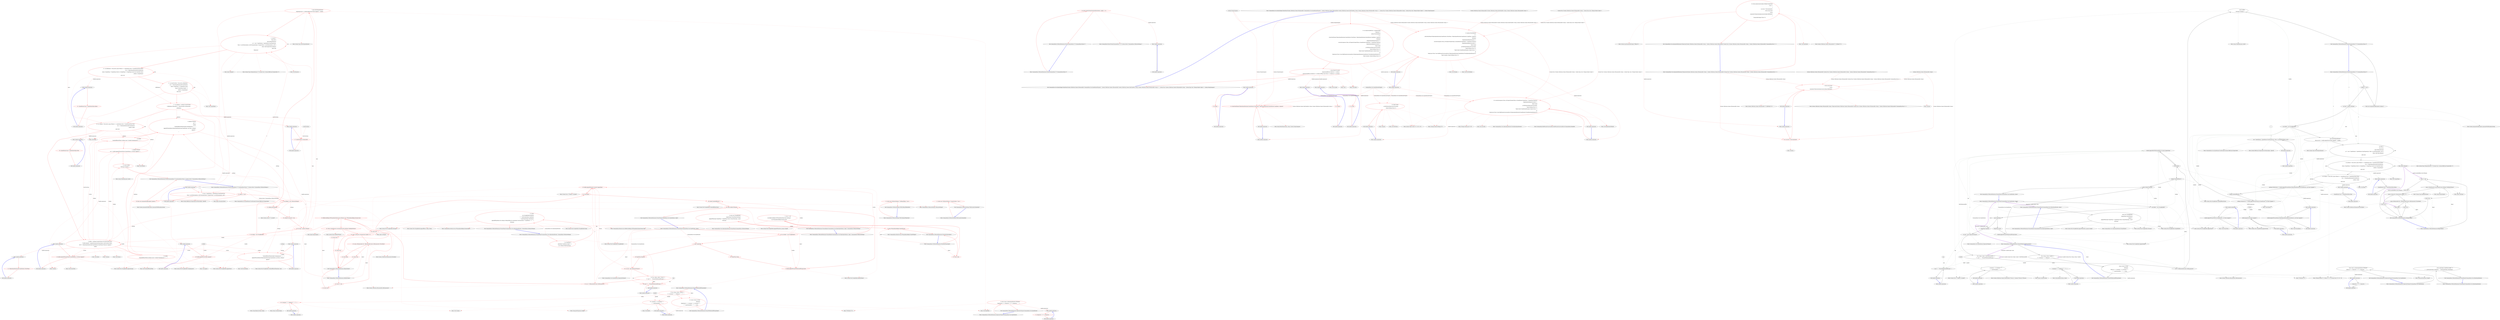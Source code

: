 digraph  {
m0_38 [cluster="System.Type.GetVerbSpecification()", file="EnumerableExtensions.cs", label="Entry System.Type.GetVerbSpecification()", span="27-27"];
m0_46 [cluster="System.Text.StringBuilder.Append(char)", file="EnumerableExtensions.cs", label="Entry System.Text.StringBuilder.Append(char)", span="0-0"];
m0_124 [cluster="Unk.doubQt", file="EnumerableExtensions.cs", label="Entry Unk.doubQt", span=""];
m0_149 [cluster="CommandLine.Infrastructure.FSharpOptionHelper.IsSome(object)", file="EnumerableExtensions.cs", label="Entry CommandLine.Infrastructure.FSharpOptionHelper.IsSome(object)", span="38-38"];
m0_4 [cluster="CommandLine.UnParserSettings.WithUseEqualTokenOnly()", file="EnumerableExtensions.cs", label="Entry CommandLine.UnParserSettings.WithUseEqualTokenOnly()", span="61-61"];
m0_5 [cluster="CommandLine.UnParserSettings.WithUseEqualTokenOnly()", color=red, community=0, file="EnumerableExtensions.cs", label="21: return new UnParserSettings { UseEqualToken = true };", span="63-63"];
m0_6 [cluster="CommandLine.UnParserSettings.WithUseEqualTokenOnly()", file="EnumerableExtensions.cs", label="Exit CommandLine.UnParserSettings.WithUseEqualTokenOnly()", span="61-61"];
m0_126 [cluster="CommandLine.UnParserExtensions.SeperatorOrSpace(CommandLine.Core.Specification)", file="EnumerableExtensions.cs", label="Entry CommandLine.UnParserExtensions.SeperatorOrSpace(CommandLine.Core.Specification)", span="194-194"];
m0_127 [cluster="CommandLine.UnParserExtensions.SeperatorOrSpace(CommandLine.Core.Specification)", color=red, community=0, file="EnumerableExtensions.cs", label="9: return (spec as OptionSpecification).ToMaybe()\r\n                .MapMaybe(o => o.Separator != '\0' ? o.Separator : ' ', ' ');", span="196-197"];
m0_128 [cluster="CommandLine.UnParserExtensions.SeperatorOrSpace(CommandLine.Core.Specification)", file="EnumerableExtensions.cs", label="Exit CommandLine.UnParserExtensions.SeperatorOrSpace(CommandLine.Core.Specification)", span="194-194"];
m0_88 [cluster="CommandLine.UnParserExtensions.FormatValue(CommandLine.Core.Specification, object)", file="EnumerableExtensions.cs", label="Entry CommandLine.UnParserExtensions.FormatValue(CommandLine.Core.Specification, object)", span="162-162"];
m0_89 [cluster="CommandLine.UnParserExtensions.FormatValue(CommandLine.Core.Specification, object)", color=red, community=0, file="EnumerableExtensions.cs", label="30: var builder = new StringBuilder()", span="164-164"];
m0_90 [cluster="CommandLine.UnParserExtensions.FormatValue(CommandLine.Core.Specification, object)", color=red, community=0, file="EnumerableExtensions.cs", label="2: spec.TargetType", span="165-165"];
m0_92 [cluster="CommandLine.UnParserExtensions.FormatValue(CommandLine.Core.Specification, object)", color=red, community=0, file="EnumerableExtensions.cs", label="2: builder.Append(FormatWithQuotesIfString(value))", span="168-168"];
m0_94 [cluster="CommandLine.UnParserExtensions.FormatValue(CommandLine.Core.Specification, object)", color=red, community=0, file="EnumerableExtensions.cs", label="34: var sep = spec.SeperatorOrSpace()", span="171-171"];
m0_96 [cluster="CommandLine.UnParserExtensions.FormatValue(CommandLine.Core.Specification, object)", color=red, community=0, file="EnumerableExtensions.cs", label="23: var e = ((IEnumerable)value).GetEnumerator()", span="174-174"];
m0_98 [cluster="CommandLine.UnParserExtensions.FormatValue(CommandLine.Core.Specification, object)", color=red, community=0, file="EnumerableExtensions.cs", label="14: builder.Append(format(e.Current)).Append(sep)", span="176-176"];
m0_99 [cluster="CommandLine.UnParserExtensions.FormatValue(CommandLine.Core.Specification, object)", color=red, community=0, file="EnumerableExtensions.cs", label="26: builder.TrimEndIfMatch(' ')", span="177-177"];
m0_100 [cluster="CommandLine.UnParserExtensions.FormatValue(CommandLine.Core.Specification, object)", color=red, community=0, file="EnumerableExtensions.cs", label="30: return builder.ToString();", span="180-180"];
m0_91 [cluster="CommandLine.UnParserExtensions.FormatValue(CommandLine.Core.Specification, object)", color=red, community=0, file="EnumerableExtensions.cs", label="30: TargetType.Scalar", span="167-167"];
m0_93 [cluster="CommandLine.UnParserExtensions.FormatValue(CommandLine.Core.Specification, object)", color=red, community=0, file="EnumerableExtensions.cs", label="16: TargetType.Sequence", span="170-170"];
m0_95 [cluster="CommandLine.UnParserExtensions.FormatValue(CommandLine.Core.Specification, object)", color=red, community=0, file="EnumerableExtensions.cs", label="34: Func<object, object> format = v\r\n                        => sep == ' ' ? FormatWithQuotesIfString(v) : v", span="172-173"];
m0_97 [cluster="CommandLine.UnParserExtensions.FormatValue(CommandLine.Core.Specification, object)", color=red, community=0, file="EnumerableExtensions.cs", label="23: e.MoveNext()", span="175-175"];
m0_101 [cluster="CommandLine.UnParserExtensions.FormatValue(CommandLine.Core.Specification, object)", file="EnumerableExtensions.cs", label="Exit CommandLine.UnParserExtensions.FormatValue(CommandLine.Core.Specification, object)", span="162-162"];
m0_35 [cluster="System.Action<T>.Invoke(T)", file="EnumerableExtensions.cs", label="Entry System.Action<T>.Invoke(T)", span="0-0"];
m0_105 [cluster="System.Collections.IEnumerable.GetEnumerator()", file="EnumerableExtensions.cs", label="Entry System.Collections.IEnumerable.GetEnumerator()", span="0-0"];
m0_45 [cluster="Unk.Any", file="EnumerableExtensions.cs", label="Entry Unk.Any", span=""];
m0_41 [cluster="object.IsEmpty()", file="EnumerableExtensions.cs", label="Entry object.IsEmpty()", span="233-233"];
m0_107 [cluster="System.Func<T, TResult>.Invoke(T)", file="EnumerableExtensions.cs", label="Entry System.Func<T, TResult>.Invoke(T)", span="0-0"];
m0_137 [cluster="CommandLine.UnParserExtensions.FormatName(CommandLine.Core.OptionSpecification, CommandLine.UnParserSettings)", file="EnumerableExtensions.cs", label="Entry CommandLine.UnParserExtensions.FormatName(CommandLine.Core.OptionSpecification, CommandLine.UnParserSettings)", span="208-208"];
m0_138 [cluster="CommandLine.UnParserExtensions.FormatName(CommandLine.Core.OptionSpecification, CommandLine.UnParserSettings)", color=red, community=0, file="EnumerableExtensions.cs", label="5: var longName =\r\n                optionSpec.LongName.Length > 0\r\n                && !settings.PreferShortName", span="210-212"];
m0_139 [cluster="CommandLine.UnParserExtensions.FormatName(CommandLine.Core.OptionSpecification, CommandLine.UnParserSettings)", color=red, community=0, file="EnumerableExtensions.cs", label="31: return\r\n                new StringBuilder(longName\r\n                    ? ''--''.JoinTo(optionSpec.LongName)\r\n                    : ''-''.JoinTo(optionSpec.ShortName))\r\n                        .AppendIf(longName && settings.UseEqualToken && optionSpec.ConversionType != typeof(bool), ''='', '' '')\r\n                    .ToString();", span="214-219"];
m0_140 [cluster="CommandLine.UnParserExtensions.FormatName(CommandLine.Core.OptionSpecification, CommandLine.UnParserSettings)", file="EnumerableExtensions.cs", label="Exit CommandLine.UnParserExtensions.FormatName(CommandLine.Core.OptionSpecification, CommandLine.UnParserSettings)", span="208-208"];
m0_151 [cluster="CommandLine.UnParserExtensions.IsEmpty(object)", file="EnumerableExtensions.cs", label="Entry CommandLine.UnParserExtensions.IsEmpty(object)", span="233-233"];
m0_152 [cluster="CommandLine.UnParserExtensions.IsEmpty(object)", color=red, community=0, file="EnumerableExtensions.cs", label="18: value == null", span="235-235"];
m0_154 [cluster="CommandLine.UnParserExtensions.IsEmpty(object)", color=red, community=0, file="EnumerableExtensions.cs", label="32: ReflectionHelper.IsFSharpOptionType(value.GetType()) && !FSharpOptionHelper.IsSome(value)", span="236-236"];
m0_156 [cluster="CommandLine.UnParserExtensions.IsEmpty(object)", color=red, community=0, file="EnumerableExtensions.cs", label="18: value is ValueType && value.Equals(value.GetType().GetDefaultValue())", span="237-237"];
m0_158 [cluster="CommandLine.UnParserExtensions.IsEmpty(object)", color=red, community=0, file="EnumerableExtensions.cs", label="18: value is string && ((string)value).Length == 0", span="238-238"];
m0_160 [cluster="CommandLine.UnParserExtensions.IsEmpty(object)", color=red, community=0, file="EnumerableExtensions.cs", label="18: value is IEnumerable && !((IEnumerable)value).GetEnumerator().MoveNext()", span="239-239"];
m0_153 [cluster="CommandLine.UnParserExtensions.IsEmpty(object)", color=red, community=0, file="EnumerableExtensions.cs", label="24: return true;", span="235-235"];
m0_155 [cluster="CommandLine.UnParserExtensions.IsEmpty(object)", color=red, community=0, file="EnumerableExtensions.cs", label="24: return true;", span="236-236"];
m0_157 [cluster="CommandLine.UnParserExtensions.IsEmpty(object)", color=red, community=0, file="EnumerableExtensions.cs", label="24: return true;", span="237-237"];
m0_159 [cluster="CommandLine.UnParserExtensions.IsEmpty(object)", color=red, community=0, file="EnumerableExtensions.cs", label="24: return true;", span="238-238"];
m0_161 [cluster="CommandLine.UnParserExtensions.IsEmpty(object)", color=red, community=0, file="EnumerableExtensions.cs", label="24: return true;", span="239-239"];
m0_162 [cluster="CommandLine.UnParserExtensions.IsEmpty(object)", color=red, community=0, file="EnumerableExtensions.cs", label="24: return false;", span="240-240"];
m0_163 [cluster="CommandLine.UnParserExtensions.IsEmpty(object)", file="EnumerableExtensions.cs", label="Exit CommandLine.UnParserExtensions.IsEmpty(object)", span="233-233"];
m0_43 [cluster="Unk.Where", file="EnumerableExtensions.cs", label="Entry Unk.Where", span=""];
m0_142 [cluster="System.Text.StringBuilder.AppendIf(bool, string, string)", file="EnumerableExtensions.cs", label="Entry System.Text.StringBuilder.AppendIf(bool, string, string)", span="34-34"];
m0_52 [cluster="Unk.TrimEndIfMatchWhen", file="EnumerableExtensions.cs", label="Entry Unk.TrimEndIfMatchWhen", span=""];
m0_120 [cluster="string.Replace(string, string)", file="EnumerableExtensions.cs", label="Entry string.Replace(string, string)", span="0-0"];
m0_40 [cluster="System.Type.GetSpecifications<T>(System.Func<System.Reflection.PropertyInfo, T>)", file="EnumerableExtensions.cs", label="Entry System.Type.GetSpecifications<T>(System.Func<System.Reflection.PropertyInfo, T>)", span="16-16"];
m0_72 [cluster="Unk.Contains", file="EnumerableExtensions.cs", label="Entry Unk.Contains", span=""];
m0_115 [cluster="T.ToMaybe<T>()", file="EnumerableExtensions.cs", label="Entry T.ToMaybe<T>()", span="249-249"];
m0_119 [cluster="string.Contains(string)", file="EnumerableExtensions.cs", label="Entry string.Contains(string)", span="0-0"];
m0_36 [cluster="object.GetType()", file="EnumerableExtensions.cs", label="Entry object.GetType()", span="0-0"];
m0_129 [cluster="lambda expression", file="EnumerableExtensions.cs", label="Entry lambda expression", span="197-197"];
m0_11 [cluster="lambda expression", file="EnumerableExtensions.cs", label="Entry lambda expression", span="83-83"];
m0_12 [cluster="lambda expression", file="EnumerableExtensions.cs", label="Exit lambda expression", span="83-83"];
m0_61 [cluster="lambda expression", color=red, community=0, file="EnumerableExtensions.cs", label="26: new { Specification = Specification.FromProperty(pi),\r\n                            Value = pi.GetValue(options, null).NormalizeValue(), PropertyValue = pi.GetValue(options, null) }", span="112-113"];
m0_80 [cluster="lambda expression", color=red, community=0, file="EnumerableExtensions.cs", label="1: builder\r\n                        .TrimEndIfMatchWhen(builder.TrailingSpaces() > 1, ' ')\r\n                        .Append(FormatOption((OptionSpecification)opt.Specification, opt.Value, settings))\r\n                        .Append(' ')", span="148-151"];
m0_57 [cluster="lambda expression", color=red, community=0, file="EnumerableExtensions.cs", label="20: builder.Append(verb.Name).Append(' ')", span="107-107"];
m0_56 [cluster="lambda expression", file="EnumerableExtensions.cs", label="Entry lambda expression", span="107-107"];
m0_60 [cluster="lambda expression", file="EnumerableExtensions.cs", label="Entry lambda expression", span="112-113"];
m0_66 [cluster="lambda expression", file="EnumerableExtensions.cs", label="Entry lambda expression", span="118-118"];
m0_70 [cluster="lambda expression", color=red, community=0, file="EnumerableExtensions.cs", label="27: !shortSwitches.Contains(info)", span="132-132"];
m0_69 [cluster="lambda expression", file="EnumerableExtensions.cs", label="Entry lambda expression", span="132-132"];
m0_73 [cluster="lambda expression", file="EnumerableExtensions.cs", label="Entry lambda expression", span="135-135"];
m0_76 [cluster="lambda expression", file="EnumerableExtensions.cs", label="Entry lambda expression", span="142-142"];
m0_85 [cluster="lambda expression", color=red, community=0, file="EnumerableExtensions.cs", label="14: builder.Append(FormatValue(val.Specification, val.Value)).Append(' ')", span="156-156"];
m0_79 [cluster="lambda expression", file="EnumerableExtensions.cs", label="Entry lambda expression", span="147-151"];
m0_84 [cluster="lambda expression", file="EnumerableExtensions.cs", label="Entry lambda expression", span="156-156"];
m0_58 [cluster="lambda expression", file="EnumerableExtensions.cs", label="Exit lambda expression", span="107-107"];
m0_62 [cluster="lambda expression", file="EnumerableExtensions.cs", label="Exit lambda expression", span="112-113"];
m0_67 [cluster="lambda expression", color=red, community=0, file="EnumerableExtensions.cs", label="31: i.Specification.Tag == SpecificationType.Option", span="118-118"];
m0_68 [cluster="lambda expression", file="EnumerableExtensions.cs", label="Exit lambda expression", span="118-118"];
m0_71 [cluster="lambda expression", file="EnumerableExtensions.cs", label="Exit lambda expression", span="132-132"];
m0_74 [cluster="lambda expression", color=red, community=0, file="EnumerableExtensions.cs", label="35: i.Specification.Tag == SpecificationType.Value", span="135-135"];
m0_75 [cluster="lambda expression", file="EnumerableExtensions.cs", label="Exit lambda expression", span="135-135"];
m0_77 [cluster="lambda expression", color=red, community=0, file="EnumerableExtensions.cs", label="21: ((OptionSpecification)info.Specification).ShortName", span="142-142"];
m0_78 [cluster="lambda expression", file="EnumerableExtensions.cs", label="Exit lambda expression", span="142-142"];
m0_81 [cluster="lambda expression", file="EnumerableExtensions.cs", label="Exit lambda expression", span="147-151"];
m0_86 [cluster="lambda expression", file="EnumerableExtensions.cs", label="Exit lambda expression", span="156-156"];
m0_110 [cluster="lambda expression", color=red, community=0, file="EnumerableExtensions.cs", label="28: sep == ' ' ? FormatWithQuotesIfString(v) : v", span="173-173"];
m0_109 [cluster="lambda expression", file="EnumerableExtensions.cs", label="Entry lambda expression", span="172-173"];
m0_111 [cluster="lambda expression", file="EnumerableExtensions.cs", label="Exit lambda expression", span="172-173"];
m0_117 [cluster="lambda expression", color=red, community=0, file="EnumerableExtensions.cs", label="18: v.Contains(''\'''') ? v.Replace(''\'''', ''\\\'''') : v", span="186-186"];
m0_122 [cluster="lambda expression", color=red, community=0, file="EnumerableExtensions.cs", label="20: v.Contains(' ') || v.Contains(''\'''')\r\n                    ? ''\''''.JoinTo(doubQt(v), ''\'''') : v", span="190-191"];
m0_121 [cluster="lambda expression", file="EnumerableExtensions.cs", label="Entry lambda expression", span="190-191"];
m0_116 [cluster="lambda expression", file="EnumerableExtensions.cs", label="Entry lambda expression", span="185-186"];
m0_118 [cluster="lambda expression", file="EnumerableExtensions.cs", label="Exit lambda expression", span="185-186"];
m0_123 [cluster="lambda expression", file="EnumerableExtensions.cs", label="Exit lambda expression", span="190-191"];
m0_130 [cluster="lambda expression", color=red, community=0, file="EnumerableExtensions.cs", label="9: o.Separator != '\0' ? o.Separator : ' '", span="197-197"];
m0_131 [cluster="lambda expression", file="EnumerableExtensions.cs", label="Exit lambda expression", span="197-197"];
m0_136 [cluster="System.Text.StringBuilder.AppendWhen(bool, params string[])", file="EnumerableExtensions.cs", label="Entry System.Text.StringBuilder.AppendWhen(bool, params string[])", span="9-9"];
m0_55 [cluster="string.TrimEnd(params char[])", file="EnumerableExtensions.cs", label="Entry string.TrimEnd(params char[])", span="0-0"];
m0_108 [cluster="System.Text.StringBuilder.TrimEndIfMatch(char)", file="EnumerableExtensions.cs", label="Entry System.Text.StringBuilder.TrimEndIfMatch(char)", span="85-85"];
m0_148 [cluster="CommandLine.Infrastructure.ReflectionHelper.IsFSharpOptionType(System.Type)", file="EnumerableExtensions.cs", label="Entry CommandLine.Infrastructure.ReflectionHelper.IsFSharpOptionType(System.Type)", span="35-35"];
m0_51 [cluster="System.Text.StringBuilder.TrailingSpaces()", file="EnumerableExtensions.cs", label="Entry System.Text.StringBuilder.TrailingSpaces()", span="101-101"];
m0_59 [cluster="Unk.Append", file="EnumerableExtensions.cs", label="Entry Unk.Append", span=""];
m0_47 [cluster="Unk.Select", file="EnumerableExtensions.cs", label="Entry Unk.Select", span=""];
m0_164 [cluster="System.Type.GetDefaultValue()", file="EnumerableExtensions.cs", label="Entry System.Type.GetDefaultValue()", span="130-130"];
m0_87 [cluster="Unk.FormatValue", file="EnumerableExtensions.cs", label="Entry Unk.FormatValue", span=""];
m0_42 [cluster="Unk.Memorize", file="EnumerableExtensions.cs", label="Entry Unk.Memorize", span=""];
m0_83 [cluster="Unk.FormatOption", file="EnumerableExtensions.cs", label="Entry Unk.FormatOption", span=""];
m0_44 [cluster="Unk.UniqueName", file="EnumerableExtensions.cs", label="Entry Unk.UniqueName", span=""];
m0_150 [cluster="CommandLine.Infrastructure.FSharpOptionHelper.ValueOf(object)", file="EnumerableExtensions.cs", label="Entry CommandLine.Infrastructure.FSharpOptionHelper.ValueOf(object)", span="30-30"];
m0_125 [cluster="string.JoinTo(params string[])", file="EnumerableExtensions.cs", label="Entry string.JoinTo(params string[])", span="55-55"];
m0_65 [cluster="object.NormalizeValue()", file="EnumerableExtensions.cs", label="Entry object.NormalizeValue()", span="222-222"];
m0_54 [cluster="System.Text.StringBuilder.ToString()", file="EnumerableExtensions.cs", label="Entry System.Text.StringBuilder.ToString()", span="0-0"];
m0_104 [cluster="CommandLine.Core.Specification.SeperatorOrSpace()", file="EnumerableExtensions.cs", label="Entry CommandLine.Core.Specification.SeperatorOrSpace()", span="194-194"];
m0_50 [cluster="System.Text.StringBuilder.Append(string)", file="EnumerableExtensions.cs", label="Entry System.Text.StringBuilder.Append(string)", span="0-0"];
m0_135 [cluster="CommandLine.Core.OptionSpecification.FormatName(CommandLine.UnParserSettings)", file="EnumerableExtensions.cs", label="Entry CommandLine.Core.OptionSpecification.FormatName(CommandLine.UnParserSettings)", span="208-208"];
m0_102 [cluster="CommandLine.UnParserExtensions.FormatWithQuotesIfString(object)", file="EnumerableExtensions.cs", label="Entry CommandLine.UnParserExtensions.FormatWithQuotesIfString(object)", span="183-183"];
m0_112 [cluster="CommandLine.UnParserExtensions.FormatWithQuotesIfString(object)", color=red, community=0, file="EnumerableExtensions.cs", label="5: Func<string, string> doubQt = v\r\n                => v.Contains(''\'''') ? v.Replace(''\'''', ''\\\'''') : v", span="185-186"];
m0_113 [cluster="CommandLine.UnParserExtensions.FormatWithQuotesIfString(object)", color=red, community=0, file="EnumerableExtensions.cs", label="23: return (value as string)\r\n                .ToMaybe()\r\n                .MapMaybe(v => v.Contains(' ') || v.Contains(''\'''')\r\n                    ? ''\''''.JoinTo(doubQt(v), ''\'''') : v, value);", span="188-191"];
m0_114 [cluster="CommandLine.UnParserExtensions.FormatWithQuotesIfString(object)", file="EnumerableExtensions.cs", label="Exit CommandLine.UnParserExtensions.FormatWithQuotesIfString(object)", span="183-183"];
m0_0 [cluster="CommandLine.UnParserSettings.WithGroupSwitchesOnly()", file="EnumerableExtensions.cs", label="Entry CommandLine.UnParserSettings.WithGroupSwitchesOnly()", span="52-52"];
m0_1 [cluster="CommandLine.UnParserSettings.WithGroupSwitchesOnly()", color=red, community=0, file="EnumerableExtensions.cs", label="11: return new UnParserSettings { GroupSwitches = true };", span="54-54"];
m0_2 [cluster="CommandLine.UnParserSettings.WithGroupSwitchesOnly()", file="EnumerableExtensions.cs", label="Exit CommandLine.UnParserSettings.WithGroupSwitchesOnly()", span="52-52"];
m0_53 [cluster="Unk.ForEach", file="EnumerableExtensions.cs", label="Entry Unk.ForEach", span=""];
m0_103 [cluster="System.Text.StringBuilder.Append(object)", file="EnumerableExtensions.cs", label="Entry System.Text.StringBuilder.Append(object)", span="0-0"];
m0_49 [cluster="Unk.Join", file="EnumerableExtensions.cs", label="Entry Unk.Join", span=""];
m0_10 [cluster="CommandLine.Parser.FormatCommandLine<T>(T, System.Action<CommandLine.UnParserSettings>)", file="EnumerableExtensions.cs", label="Entry CommandLine.Parser.FormatCommandLine<T>(T, System.Action<CommandLine.UnParserSettings>)", span="95-95"];
m0_141 [cluster="System.Text.StringBuilder.StringBuilder(string)", file="EnumerableExtensions.cs", label="Entry System.Text.StringBuilder.StringBuilder(string)", span="0-0"];
m0_37 [cluster="System.Text.StringBuilder.StringBuilder()", file="EnumerableExtensions.cs", label="Entry System.Text.StringBuilder.StringBuilder()", span="0-0"];
m0_3 [cluster="CommandLine.UnParserSettings.UnParserSettings()", file="EnumerableExtensions.cs", label="Entry CommandLine.UnParserSettings.UnParserSettings()", span="15-15"];
m0_165 [cluster="object.Equals(object)", file="EnumerableExtensions.cs", label="Entry object.Equals(object)", span="0-0"];
m0_106 [cluster="System.Collections.IEnumerator.MoveNext()", file="EnumerableExtensions.cs", label="Entry System.Collections.IEnumerator.MoveNext()", span="0-0"];
m0_82 [cluster="System.Text.StringBuilder.TrimEndIfMatchWhen(bool, char)", file="EnumerableExtensions.cs", label="Entry System.Text.StringBuilder.TrimEndIfMatchWhen(bool, char)", span="94-94"];
m0_13 [cluster="CommandLine.UnParserExtensions.FormatCommandLine<T>(CommandLine.Parser, T, System.Action<CommandLine.UnParserSettings>)", file="EnumerableExtensions.cs", label="Entry CommandLine.UnParserExtensions.FormatCommandLine<T>(CommandLine.Parser, T, System.Action<CommandLine.UnParserSettings>)", span="95-95"];
m0_14 [cluster="CommandLine.UnParserExtensions.FormatCommandLine<T>(CommandLine.Parser, T, System.Action<CommandLine.UnParserSettings>)", color=red, community=0, file="EnumerableExtensions.cs", label="31: options == null", span="97-97"];
m0_17 [cluster="CommandLine.UnParserExtensions.FormatCommandLine<T>(CommandLine.Parser, T, System.Action<CommandLine.UnParserSettings>)", color=red, community=0, file="EnumerableExtensions.cs", label="12: configuration(settings)", span="100-100"];
m0_19 [cluster="CommandLine.UnParserExtensions.FormatCommandLine<T>(CommandLine.Parser, T, System.Action<CommandLine.UnParserSettings>)", color=red, community=0, file="EnumerableExtensions.cs", label="26: var type = options.GetType()", span="103-103"];
m0_22 [cluster="CommandLine.UnParserExtensions.FormatCommandLine<T>(CommandLine.Parser, T, System.Action<CommandLine.UnParserSettings>)", color=red, community=0, file="EnumerableExtensions.cs", label="7: var specs =\r\n                (from info in\r\n                    type.GetSpecifications(\r\n                        pi => new { Specification = Specification.FromProperty(pi),\r\n                            Value = pi.GetValue(options, null).NormalizeValue(), PropertyValue = pi.GetValue(options, null) })\r\n                where !info.PropertyValue.IsEmpty()\r\n                select info)\r\n                    .Memorize()", span="109-116"];
m0_15 [cluster="CommandLine.UnParserExtensions.FormatCommandLine<T>(CommandLine.Parser, T, System.Action<CommandLine.UnParserSettings>)", color=red, community=0, file="EnumerableExtensions.cs", label="23: throw new ArgumentNullException(''options'');", span="97-97"];
m0_16 [cluster="CommandLine.UnParserExtensions.FormatCommandLine<T>(CommandLine.Parser, T, System.Action<CommandLine.UnParserSettings>)", color=red, community=0, file="EnumerableExtensions.cs", label="7: var settings = new UnParserSettings()", span="99-99"];
m0_18 [cluster="CommandLine.UnParserExtensions.FormatCommandLine<T>(CommandLine.Parser, T, System.Action<CommandLine.UnParserSettings>)", color=red, community=0, file="EnumerableExtensions.cs", label="20: settings.Consumed = true", span="101-101"];
m0_25 [cluster="CommandLine.UnParserExtensions.FormatCommandLine<T>(CommandLine.Parser, T, System.Action<CommandLine.UnParserSettings>)", color=red, community=0, file="EnumerableExtensions.cs", label="27: var optSpecs = settings.GroupSwitches\r\n                ? allOptSpecs.Where(info => !shortSwitches.Contains(info))\r\n                : allOptSpecs", span="131-133"];
m0_27 [cluster="CommandLine.UnParserExtensions.FormatCommandLine<T>(CommandLine.Parser, T, System.Action<CommandLine.UnParserSettings>)", color=red, community=0, file="EnumerableExtensions.cs", label="2: builder = settings.GroupSwitches && shortSwitches.Any()\r\n                ? builder.Append('-').Append(string.Join(string.Empty, shortSwitches.Select(\r\n                    info => ((OptionSpecification)info.Specification).ShortName).ToArray())).Append(' ')\r\n                : builder", span="140-143"];
m0_29 [cluster="CommandLine.UnParserExtensions.FormatCommandLine<T>(CommandLine.Parser, T, System.Action<CommandLine.UnParserSettings>)", color=red, community=0, file="EnumerableExtensions.cs", label="2: optSpecs.ForEach(\r\n                opt =>\r\n                    builder\r\n                        .TrimEndIfMatchWhen(builder.TrailingSpaces() > 1, ' ')\r\n                        .Append(FormatOption((OptionSpecification)opt.Specification, opt.Value, settings))\r\n                        .Append(' ')\r\n                )", span="146-152"];
m0_20 [cluster="CommandLine.UnParserExtensions.FormatCommandLine<T>(CommandLine.Parser, T, System.Action<CommandLine.UnParserSettings>)", color=red, community=0, file="EnumerableExtensions.cs", label="5: var builder = new StringBuilder()", span="104-104"];
m0_21 [cluster="CommandLine.UnParserExtensions.FormatCommandLine<T>(CommandLine.Parser, T, System.Action<CommandLine.UnParserSettings>)", color=red, community=0, file="EnumerableExtensions.cs", label="7: type.GetVerbSpecification()\r\n                .MapMaybe(verb => builder.Append(verb.Name).Append(' '), builder)", span="106-107"];
m0_23 [cluster="CommandLine.UnParserExtensions.FormatCommandLine<T>(CommandLine.Parser, T, System.Action<CommandLine.UnParserSettings>)", color=red, community=0, file="EnumerableExtensions.cs", label="31: var allOptSpecs = from info in specs.Where(i => i.Specification.Tag == SpecificationType.Option)\r\n                let o = (OptionSpecification)info.Specification\r\n                where o.TargetType != TargetType.Switch || (o.TargetType == TargetType.Switch && ((bool)info.Value))\r\n                orderby o.UniqueName()\r\n                select info", span="118-122"];
m0_26 [cluster="CommandLine.UnParserExtensions.FormatCommandLine<T>(CommandLine.Parser, T, System.Action<CommandLine.UnParserSettings>)", color=red, community=0, file="EnumerableExtensions.cs", label="35: var valSpecs = from info in specs.Where(i => i.Specification.Tag == SpecificationType.Value)\r\n                let v = (ValueSpecification)info.Specification\r\n                orderby v.Index\r\n                select info", span="135-138"];
m0_24 [cluster="CommandLine.UnParserExtensions.FormatCommandLine<T>(CommandLine.Parser, T, System.Action<CommandLine.UnParserSettings>)", color=red, community=0, file="EnumerableExtensions.cs", label="27: var shortSwitches = from info in allOptSpecs\r\n                let o = (OptionSpecification)info.Specification\r\n                where o.TargetType == TargetType.Switch\r\n                where o.ShortName.Length > 0\r\n                orderby o.UniqueName()\r\n                select info", span="124-129"];
m0_28 [cluster="CommandLine.UnParserExtensions.FormatCommandLine<T>(CommandLine.Parser, T, System.Action<CommandLine.UnParserSettings>)", color=red, community=0, file="EnumerableExtensions.cs", label="14: builder\r\n                .TrimEndIfMatchWhen(!optSpecs.Any() || builder.TrailingSpaces() > 1, ' ')", span="144-145"];
m0_30 [cluster="CommandLine.UnParserExtensions.FormatCommandLine<T>(CommandLine.Parser, T, System.Action<CommandLine.UnParserSettings>)", color=red, community=0, file="EnumerableExtensions.cs", label="14: builder\r\n                .TrimEndIfMatchWhen(!valSpecs.Any() || builder.TrailingSpaces() > 1, ' ')", span="153-154"];
m0_31 [cluster="CommandLine.UnParserExtensions.FormatCommandLine<T>(CommandLine.Parser, T, System.Action<CommandLine.UnParserSettings>)", color=red, community=0, file="EnumerableExtensions.cs", label="2: valSpecs.ForEach(\r\n                val => builder.Append(FormatValue(val.Specification, val.Value)).Append(' '))", span="155-156"];
m0_32 [cluster="CommandLine.UnParserExtensions.FormatCommandLine<T>(CommandLine.Parser, T, System.Action<CommandLine.UnParserSettings>)", color=red, community=0, file="EnumerableExtensions.cs", label="23: return builder\r\n                .ToString().TrimEnd(' ');", span="158-159"];
m0_33 [cluster="CommandLine.UnParserExtensions.FormatCommandLine<T>(CommandLine.Parser, T, System.Action<CommandLine.UnParserSettings>)", file="EnumerableExtensions.cs", label="Exit CommandLine.UnParserExtensions.FormatCommandLine<T>(CommandLine.Parser, T, System.Action<CommandLine.UnParserSettings>)", span="95-95"];
m0_39 [cluster="Unk.MapMaybe", file="EnumerableExtensions.cs", label="Entry Unk.MapMaybe", span=""];
m0_48 [cluster="Unk.ToArray", file="EnumerableExtensions.cs", label="Entry Unk.ToArray", span=""];
m0_132 [cluster="CommandLine.UnParserExtensions.FormatOption(CommandLine.Core.OptionSpecification, object, CommandLine.UnParserSettings)", file="EnumerableExtensions.cs", label="Entry CommandLine.UnParserExtensions.FormatOption(CommandLine.Core.OptionSpecification, object, CommandLine.UnParserSettings)", span="200-200"];
m0_133 [cluster="CommandLine.UnParserExtensions.FormatOption(CommandLine.Core.OptionSpecification, object, CommandLine.UnParserSettings)", color=red, community=0, file="EnumerableExtensions.cs", label="8: return new StringBuilder()\r\n                    .Append(spec.FormatName(settings))\r\n                    .AppendWhen(spec.TargetType != TargetType.Switch, FormatValue(spec, value))\r\n                .ToString();", span="202-205"];
m0_134 [cluster="CommandLine.UnParserExtensions.FormatOption(CommandLine.Core.OptionSpecification, object, CommandLine.UnParserSettings)", file="EnumerableExtensions.cs", label="Exit CommandLine.UnParserExtensions.FormatOption(CommandLine.Core.OptionSpecification, object, CommandLine.UnParserSettings)", span="200-200"];
m0_63 [cluster="CommandLine.Core.Specification.FromProperty(System.Reflection.PropertyInfo)", file="EnumerableExtensions.cs", label="Entry CommandLine.Core.Specification.FromProperty(System.Reflection.PropertyInfo)", span="103-103"];
m0_34 [cluster="System.ArgumentNullException.ArgumentNullException(string)", file="EnumerableExtensions.cs", label="Entry System.ArgumentNullException.ArgumentNullException(string)", span="0-0"];
m0_7 [cluster="CommandLine.UnParserExtensions.FormatCommandLine<T>(CommandLine.Parser, T)", file="EnumerableExtensions.cs", label="Entry CommandLine.UnParserExtensions.FormatCommandLine<T>(CommandLine.Parser, T)", span="81-81"];
m0_8 [cluster="CommandLine.UnParserExtensions.FormatCommandLine<T>(CommandLine.Parser, T)", color=red, community=0, file="EnumerableExtensions.cs", label="19: return parser.FormatCommandLine(options, config => {});", span="83-83"];
m0_9 [cluster="CommandLine.UnParserExtensions.FormatCommandLine<T>(CommandLine.Parser, T)", file="EnumerableExtensions.cs", label="Exit CommandLine.UnParserExtensions.FormatCommandLine<T>(CommandLine.Parser, T)", span="81-81"];
m0_64 [cluster="System.Reflection.PropertyInfo.GetValue(object, object[])", file="EnumerableExtensions.cs", label="Entry System.Reflection.PropertyInfo.GetValue(object, object[])", span="0-0"];
m0_143 [cluster="CommandLine.UnParserExtensions.NormalizeValue(object)", file="EnumerableExtensions.cs", label="Entry CommandLine.UnParserExtensions.NormalizeValue(object)", span="222-222"];
m0_144 [cluster="CommandLine.UnParserExtensions.NormalizeValue(object)", color=red, community=0, file="EnumerableExtensions.cs", label="8: value != null\r\n                && ReflectionHelper.IsFSharpOptionType(value.GetType())\r\n                && FSharpOptionHelper.IsSome(value)", span="224-226"];
m0_145 [cluster="CommandLine.UnParserExtensions.NormalizeValue(object)", color=red, community=0, file="EnumerableExtensions.cs", label="5: return FSharpOptionHelper.ValueOf(value);", span="228-228"];
m0_146 [cluster="CommandLine.UnParserExtensions.NormalizeValue(object)", color=red, community=0, file="EnumerableExtensions.cs", label="25: return value;", span="230-230"];
m0_147 [cluster="CommandLine.UnParserExtensions.NormalizeValue(object)", file="EnumerableExtensions.cs", label="Exit CommandLine.UnParserExtensions.NormalizeValue(object)", span="222-222"];
m0_166 [file="EnumerableExtensions.cs", label=builder, span=""];
m0_167 [file="EnumerableExtensions.cs", label=T, span=""];
m0_168 [file="EnumerableExtensions.cs", label=shortSwitches, span=""];
m0_169 [file="EnumerableExtensions.cs", label=settings, span=""];
m0_170 [file="EnumerableExtensions.cs", label=sep, span=""];
m0_171 [file="EnumerableExtensions.cs", label=doubQt, span=""];
m1_30 [cluster="Unk.WithValue", file="ErrorHandling.cs", label="Entry Unk.WithValue", span=""];
m1_4 [cluster="Unk.Select", file="ErrorHandling.cs", label="Entry Unk.Select", span=""];
m1_18 [cluster="string.MatchName(string, string, System.StringComparer)", file="ErrorHandling.cs", label="Entry string.MatchName(string, string, System.StringComparer)", span="8-8"];
m1_24 [cluster="CommandLine.Core.OptionSpecification.FromOptionSpecification()", file="ErrorHandling.cs", label="Entry CommandLine.Core.OptionSpecification.FromOptionSpecification()", span="15-15"];
m1_23 [cluster="CommandLine.BadFormatConversionError.BadFormatConversionError(CommandLine.NameInfo)", file="ErrorHandling.cs", label="Entry CommandLine.BadFormatConversionError.BadFormatConversionError(CommandLine.NameInfo)", span="349-349"];
m1_11 [cluster="Unk.ToMaybe", file="ErrorHandling.cs", label="Entry Unk.ToMaybe", span=""];
m1_10 [cluster="Unk.FirstOrDefault", file="ErrorHandling.cs", label="Entry Unk.FirstOrDefault", span=""];
m1_25 [cluster="CSharpx.Maybe.Just<T>(T)", file="ErrorHandling.cs", label="Entry CSharpx.Maybe.Just<T>(T)", span="124-124"];
m1_13 [cluster="System.Tuple.Create<T1, T2>(T1, T2)", file="ErrorHandling.cs", label="Entry System.Tuple.Create<T1, T2>(T1, T2)", span="0-0"];
m1_29 [cluster="Unk.Just", file="ErrorHandling.cs", label="Entry Unk.Just", span=""];
m1_26 [cluster="lambda expression", file="ErrorHandling.cs", label="Entry lambda expression", span="28-31"];
m1_8 [cluster="lambda expression", color=red, community=0, file="ErrorHandling.cs", label="10: options.FirstOrDefault(\r\n                            s =>\r\n                            s.Key.MatchName(((OptionSpecification)pt.Specification).ShortName, ((OptionSpecification)pt.Specification).LongName, comparer))\r\n                               .ToMaybe()\r\n                               .MapMaybeOrDefault(sequence =>\r\n                                    converter(sequence.Value, pt.Property.PropertyType, pt.Specification.TargetType != TargetType.Sequence)\r\n                                    .MapMaybeOrDefault(converted =>\r\n                                            Tuple.Create(\r\n                                                pt.WithValue(Maybe.Just(converted)),\r\n                                                Maybe.Nothing<Error>()),\r\n                                            Tuple.Create<SpecificationProperty, Maybe<Error>>(\r\n                                                pt,\r\n                                                Maybe.Just<Error>(new BadFormatConversionError(((OptionSpecification)pt.Specification).FromOptionSpecification())))),\r\n                                Tuple.Create(pt, Maybe.Nothing<Error>()))", span="22-35"];
m1_16 [cluster="lambda expression", color=red, community=0, file="ErrorHandling.cs", label="10: s.Key.MatchName(((OptionSpecification)pt.Specification).ShortName, ((OptionSpecification)pt.Specification).LongName, comparer)", span="24-24"];
m1_20 [cluster="lambda expression", color=red, community=0, file="ErrorHandling.cs", label="34: converter(sequence.Value, pt.Property.PropertyType, pt.Specification.TargetType != TargetType.Sequence)\r\n                                    .MapMaybeOrDefault(converted =>\r\n                                            Tuple.Create(\r\n                                                pt.WithValue(Maybe.Just(converted)),\r\n                                                Maybe.Nothing<Error>()),\r\n                                            Tuple.Create<SpecificationProperty, Maybe<Error>>(\r\n                                                pt,\r\n                                                Maybe.Just<Error>(new BadFormatConversionError(((OptionSpecification)pt.Specification).FromOptionSpecification()))))", span="27-34"];
m1_7 [cluster="lambda expression", file="ErrorHandling.cs", label="Entry lambda expression", span="21-35"];
m1_31 [cluster="lambda expression", file="ErrorHandling.cs", label="Entry lambda expression", span="38-38"];
m1_34 [cluster="lambda expression", file="ErrorHandling.cs", label="Entry lambda expression", span="39-39"];
m1_37 [cluster="lambda expression", file="ErrorHandling.cs", label="Entry lambda expression", span="39-39"];
m1_27 [cluster="lambda expression", color=red, community=0, file="ErrorHandling.cs", label="18: Tuple.Create(\r\n                                                pt.WithValue(Maybe.Just(converted)),\r\n                                                Maybe.Nothing<Error>())", span="29-31"];
m1_9 [cluster="lambda expression", file="ErrorHandling.cs", label="Exit lambda expression", span="21-35"];
m1_15 [cluster="lambda expression", file="ErrorHandling.cs", label="Entry lambda expression", span="23-24"];
m1_19 [cluster="lambda expression", file="ErrorHandling.cs", label="Entry lambda expression", span="26-34"];
m1_17 [cluster="lambda expression", file="ErrorHandling.cs", label="Exit lambda expression", span="23-24"];
m1_21 [cluster="lambda expression", file="ErrorHandling.cs", label="Exit lambda expression", span="26-34"];
m1_28 [cluster="lambda expression", file="ErrorHandling.cs", label="Exit lambda expression", span="28-31"];
m1_32 [cluster="lambda expression", color=red, community=0, file="ErrorHandling.cs", label="6: se.Item1", span="38-38"];
m1_33 [cluster="lambda expression", file="ErrorHandling.cs", label="Exit lambda expression", span="38-38"];
m1_35 [cluster="lambda expression", color=red, community=0, file="ErrorHandling.cs", label="15: se.Item2", span="39-39"];
m1_36 [cluster="lambda expression", file="ErrorHandling.cs", label="Exit lambda expression", span="39-39"];
m1_38 [cluster="lambda expression", color=red, community=0, file="ErrorHandling.cs", label="13: se.Value", span="39-39"];
m1_39 [cluster="lambda expression", file="ErrorHandling.cs", label="Exit lambda expression", span="39-39"];
m1_22 [cluster="Unk.converter", file="ErrorHandling.cs", label="Entry Unk.converter", span=""];
m1_5 [cluster="Unk.>", file="ErrorHandling.cs", label="Entry Unk.>", span=""];
m1_12 [cluster="CSharpx.Maybe.Nothing<T>()", file="ErrorHandling.cs", label="Entry CSharpx.Maybe.Nothing<T>()", span="116-116"];
m1_6 [cluster="Unk.Succeed", file="ErrorHandling.cs", label="Entry Unk.Succeed", span=""];
m1_14 [cluster="Unk.MapMaybeOrDefault", file="ErrorHandling.cs", label="Entry Unk.MapMaybeOrDefault", span=""];
m1_0 [cluster="CommandLine.Core.OptionMapper.MapValues(System.Collections.Generic.IEnumerable<CommandLine.Core.SpecificationProperty>, System.Collections.Generic.IEnumerable<System.Collections.Generic.KeyValuePair<string, System.Collections.Generic.IEnumerable<string>>>, System.Func<System.Collections.Generic.IEnumerable<string>, System.Type, bool, CSharpx.Maybe<object>>, System.StringComparer)", file="ErrorHandling.cs", label="Entry CommandLine.Core.OptionMapper.MapValues(System.Collections.Generic.IEnumerable<CommandLine.Core.SpecificationProperty>, System.Collections.Generic.IEnumerable<System.Collections.Generic.KeyValuePair<string, System.Collections.Generic.IEnumerable<string>>>, System.Func<System.Collections.Generic.IEnumerable<string>, System.Type, bool, CSharpx.Maybe<object>>, System.StringComparer)", span="14-14"];
m1_1 [cluster="CommandLine.Core.OptionMapper.MapValues(System.Collections.Generic.IEnumerable<CommandLine.Core.SpecificationProperty>, System.Collections.Generic.IEnumerable<System.Collections.Generic.KeyValuePair<string, System.Collections.Generic.IEnumerable<string>>>, System.Func<System.Collections.Generic.IEnumerable<string>, System.Type, bool, CSharpx.Maybe<object>>, System.StringComparer)", color=red, community=0, file="ErrorHandling.cs", label="8: var sequencesAndErrors = propertyTuples\r\n                .Select(pt =>\r\n                    options.FirstOrDefault(\r\n                            s =>\r\n                            s.Key.MatchName(((OptionSpecification)pt.Specification).ShortName, ((OptionSpecification)pt.Specification).LongName, comparer))\r\n                               .ToMaybe()\r\n                               .MapMaybeOrDefault(sequence =>\r\n                                    converter(sequence.Value, pt.Property.PropertyType, pt.Specification.TargetType != TargetType.Sequence)\r\n                                    .MapMaybeOrDefault(converted =>\r\n                                            Tuple.Create(\r\n                                                pt.WithValue(Maybe.Just(converted)),\r\n                                                Maybe.Nothing<Error>()),\r\n                                            Tuple.Create<SpecificationProperty, Maybe<Error>>(\r\n                                                pt,\r\n                                                Maybe.Just<Error>(new BadFormatConversionError(((OptionSpecification)pt.Specification).FromOptionSpecification())))),\r\n                                Tuple.Create(pt, Maybe.Nothing<Error>()))\r\n                )", span="20-36"];
m1_2 [cluster="CommandLine.Core.OptionMapper.MapValues(System.Collections.Generic.IEnumerable<CommandLine.Core.SpecificationProperty>, System.Collections.Generic.IEnumerable<System.Collections.Generic.KeyValuePair<string, System.Collections.Generic.IEnumerable<string>>>, System.Func<System.Collections.Generic.IEnumerable<string>, System.Type, bool, CSharpx.Maybe<object>>, System.StringComparer)", color=red, community=0, file="ErrorHandling.cs", label="1: return Result.Succeed(\r\n                sequencesAndErrors.Select(se => se.Item1),\r\n                sequencesAndErrors.Select(se => se.Item2).OfType<Just<Error>>().Select(se => se.Value));", span="37-39"];
m1_3 [cluster="CommandLine.Core.OptionMapper.MapValues(System.Collections.Generic.IEnumerable<CommandLine.Core.SpecificationProperty>, System.Collections.Generic.IEnumerable<System.Collections.Generic.KeyValuePair<string, System.Collections.Generic.IEnumerable<string>>>, System.Func<System.Collections.Generic.IEnumerable<string>, System.Type, bool, CSharpx.Maybe<object>>, System.StringComparer)", file="ErrorHandling.cs", label="Exit CommandLine.Core.OptionMapper.MapValues(System.Collections.Generic.IEnumerable<CommandLine.Core.SpecificationProperty>, System.Collections.Generic.IEnumerable<System.Collections.Generic.KeyValuePair<string, System.Collections.Generic.IEnumerable<string>>>, System.Func<System.Collections.Generic.IEnumerable<string>, System.Type, bool, CSharpx.Maybe<object>>, System.StringComparer)", span="14-14"];
m1_40 [file="ErrorHandling.cs", label="System.Collections.Generic.IEnumerable<System.Collections.Generic.KeyValuePair<string, System.Collections.Generic.IEnumerable<string>>>", span=""];
m1_41 [file="ErrorHandling.cs", label="System.Func<System.Collections.Generic.IEnumerable<string>, System.Type, bool, CSharpx.Maybe<object>>", span=""];
m1_42 [file="ErrorHandling.cs", label="System.StringComparer", span=""];
m1_43 [file="ErrorHandling.cs", label="CommandLine.Core.SpecificationProperty", span=""];
m2_4 [cluster="System.Linq.Enumerable.Empty<TResult>()", file="Maybe.cs", label="Entry System.Linq.Enumerable.Empty<TResult>()", span="0-0"];
m2_0 [cluster="CommandLine.Core.ArgumentsExtensions.Preprocess(System.Collections.Generic.IEnumerable<string>, System.Collections.Generic.IEnumerable<System.Func<System.Collections.Generic.IEnumerable<string>, System.Collections.Generic.IEnumerable<CommandLine.Error>>>)", file="Maybe.cs", label="Entry CommandLine.Core.ArgumentsExtensions.Preprocess(System.Collections.Generic.IEnumerable<string>, System.Collections.Generic.IEnumerable<System.Func<System.Collections.Generic.IEnumerable<string>, System.Collections.Generic.IEnumerable<CommandLine.Error>>>)", span="11-11"];
m2_1 [cluster="CommandLine.Core.ArgumentsExtensions.Preprocess(System.Collections.Generic.IEnumerable<string>, System.Collections.Generic.IEnumerable<System.Func<System.Collections.Generic.IEnumerable<string>, System.Collections.Generic.IEnumerable<CommandLine.Error>>>)", color=red, community=0, file="Maybe.cs", label="16: return preprocessorLookup.TryHead().MapMaybe(\r\n                func =>\r\n                    {\r\n                        var errors = func(arguments);\r\n                        return errors.Any()\r\n                            ? errors\r\n                            : arguments.Preprocess(preprocessorLookup.TailNoFail());\r\n                    },\r\n                Enumerable.Empty<Error>());", span="17-25"];
m2_2 [cluster="CommandLine.Core.ArgumentsExtensions.Preprocess(System.Collections.Generic.IEnumerable<string>, System.Collections.Generic.IEnumerable<System.Func<System.Collections.Generic.IEnumerable<string>, System.Collections.Generic.IEnumerable<CommandLine.Error>>>)", file="Maybe.cs", label="Exit CommandLine.Core.ArgumentsExtensions.Preprocess(System.Collections.Generic.IEnumerable<string>, System.Collections.Generic.IEnumerable<System.Func<System.Collections.Generic.IEnumerable<string>, System.Collections.Generic.IEnumerable<CommandLine.Error>>>)", span="11-11"];
m2_5 [cluster="Unk.MapMaybe", file="Maybe.cs", label="Entry Unk.MapMaybe", span=""];
m2_6 [cluster="lambda expression", file="Maybe.cs", label="Entry lambda expression", span="18-24"];
m2_7 [cluster="lambda expression", color=red, community=0, file="Maybe.cs", label="24: var errors = func(arguments)", span="20-20"];
m2_8 [cluster="lambda expression", color=red, community=0, file="Maybe.cs", label="7: return errors.Any()\r\n                            ? errors\r\n                            : arguments.Preprocess(preprocessorLookup.TailNoFail());", span="21-23"];
m2_9 [cluster="lambda expression", file="Maybe.cs", label="Exit lambda expression", span="18-24"];
m2_10 [cluster="Unk.func", file="Maybe.cs", label="Entry Unk.func", span=""];
m2_13 [cluster="System.Collections.Generic.IEnumerable<string>.Preprocess(System.Collections.Generic.IEnumerable<System.Func<System.Collections.Generic.IEnumerable<string>, System.Collections.Generic.IEnumerable<CommandLine.Error>>>)", file="Maybe.cs", label="Entry System.Collections.Generic.IEnumerable<string>.Preprocess(System.Collections.Generic.IEnumerable<System.Func<System.Collections.Generic.IEnumerable<string>, System.Collections.Generic.IEnumerable<CommandLine.Error>>>)", span="11-11"];
m2_11 [cluster="Unk.Any", file="Maybe.cs", label="Entry Unk.Any", span=""];
m2_3 [cluster="System.Collections.Generic.IEnumerable<T>.TryHead<T>()", file="Maybe.cs", label="Entry System.Collections.Generic.IEnumerable<T>.TryHead<T>()", span="318-318"];
m2_12 [cluster="System.Collections.Generic.IEnumerable<T>.TailNoFail<T>()", file="Maybe.cs", label="Entry System.Collections.Generic.IEnumerable<T>.TailNoFail<T>()", span="361-361"];
m2_14 [file="Maybe.cs", label="System.Collections.Generic.IEnumerable<string>", span=""];
m2_15 [file="Maybe.cs", label="System.Collections.Generic.IEnumerable<System.Func<System.Collections.Generic.IEnumerable<string>, System.Collections.Generic.IEnumerable<CommandLine.Error>>>", span=""];
m3_86 [cluster="System.Collections.Generic.IEnumerable<TSource>.Contains<TSource>(TSource)", file="UnParserExtensions.cs", label="Entry System.Collections.Generic.IEnumerable<TSource>.Contains<TSource>(TSource)", span="0-0"];
m3_17 [cluster="System.Type.GetVerbSpecification()", file="UnParserExtensions.cs", label="Entry System.Type.GetVerbSpecification()", span="27-27"];
m3_31 [cluster="System.Text.StringBuilder.Append(char)", file="UnParserExtensions.cs", label="Entry System.Text.StringBuilder.Append(char)", span="0-0"];
m3_18 [cluster="CSharpx.Maybe<T1>.Return<T1, T2>(System.Func<T1, T2>, T2)", file="UnParserExtensions.cs", label="Entry CSharpx.Maybe<T1>.Return<T1, T2>(System.Func<T1, T2>, T2)", span="126-126"];
m3_88 [cluster="CommandLine.UnParserExtensions.SeperatorOrSpace(CommandLine.Core.Specification)", file="UnParserExtensions.cs", label="Entry CommandLine.UnParserExtensions.SeperatorOrSpace(CommandLine.Core.Specification)", span="90-90"];
m3_89 [cluster="CommandLine.UnParserExtensions.SeperatorOrSpace(CommandLine.Core.Specification)", file="UnParserExtensions.cs", label="return (spec as OptionSpecification).ToMaybe()\r\n                .Return(o => o.Separator != '\0' ? o.Separator : ' ', ' ');", span="92-93"];
m3_90 [cluster="CommandLine.UnParserExtensions.SeperatorOrSpace(CommandLine.Core.Specification)", file="UnParserExtensions.cs", label="Exit CommandLine.UnParserExtensions.SeperatorOrSpace(CommandLine.Core.Specification)", span="90-90"];
m3_51 [cluster="CommandLine.UnParserExtensions.FormatValue(CommandLine.Core.Specification, object)", file="UnParserExtensions.cs", label="Entry CommandLine.UnParserExtensions.FormatValue(CommandLine.Core.Specification, object)", span="58-58"];
m3_52 [cluster="CommandLine.UnParserExtensions.FormatValue(CommandLine.Core.Specification, object)", file="UnParserExtensions.cs", label="var builder = new StringBuilder()", span="60-60"];
m3_53 [cluster="CommandLine.UnParserExtensions.FormatValue(CommandLine.Core.Specification, object)", file="UnParserExtensions.cs", label="spec.TargetType", span="61-61"];
m3_55 [cluster="CommandLine.UnParserExtensions.FormatValue(CommandLine.Core.Specification, object)", file="UnParserExtensions.cs", label="builder.Append(FormatWithQuotesIfString(value))", span="64-64"];
m3_57 [cluster="CommandLine.UnParserExtensions.FormatValue(CommandLine.Core.Specification, object)", file="UnParserExtensions.cs", label="var sep = spec.SeperatorOrSpace()", span="67-67"];
m3_59 [cluster="CommandLine.UnParserExtensions.FormatValue(CommandLine.Core.Specification, object)", file="UnParserExtensions.cs", label="var e = ((IEnumerable)value).GetEnumerator()", span="70-70"];
m3_61 [cluster="CommandLine.UnParserExtensions.FormatValue(CommandLine.Core.Specification, object)", file="UnParserExtensions.cs", label="builder.Append(fmtWithQuotesIfStr(e.Current)).Append(sep)", span="72-72"];
m3_62 [cluster="CommandLine.UnParserExtensions.FormatValue(CommandLine.Core.Specification, object)", file="UnParserExtensions.cs", label="builder.TrimEndIfMatch(' ')", span="73-73"];
m3_63 [cluster="CommandLine.UnParserExtensions.FormatValue(CommandLine.Core.Specification, object)", file="UnParserExtensions.cs", label="return builder.ToString();", span="76-76"];
m3_54 [cluster="CommandLine.UnParserExtensions.FormatValue(CommandLine.Core.Specification, object)", file="UnParserExtensions.cs", label="TargetType.Scalar", span="63-63"];
m3_56 [cluster="CommandLine.UnParserExtensions.FormatValue(CommandLine.Core.Specification, object)", file="UnParserExtensions.cs", label="TargetType.Sequence", span="66-66"];
m3_58 [cluster="CommandLine.UnParserExtensions.FormatValue(CommandLine.Core.Specification, object)", file="UnParserExtensions.cs", label="Func<object, object> fmtWithQuotesIfStr = v\r\n                        => sep == ' ' ? FormatWithQuotesIfString(v) : v", span="68-69"];
m3_60 [cluster="CommandLine.UnParserExtensions.FormatValue(CommandLine.Core.Specification, object)", file="UnParserExtensions.cs", label="e.MoveNext()", span="71-71"];
m3_64 [cluster="CommandLine.UnParserExtensions.FormatValue(CommandLine.Core.Specification, object)", file="UnParserExtensions.cs", label="Exit CommandLine.UnParserExtensions.FormatValue(CommandLine.Core.Specification, object)", span="58-58"];
m3_68 [cluster="System.Collections.IEnumerable.GetEnumerator()", file="UnParserExtensions.cs", label="Entry System.Collections.IEnumerable.GetEnumerator()", span="0-0"];
m3_20 [cluster="object.IsEmpty()", file="UnParserExtensions.cs", label="Entry object.IsEmpty()", span="111-111"];
m3_70 [cluster="System.Func<T, TResult>.Invoke(T)", file="UnParserExtensions.cs", label="Entry System.Func<T, TResult>.Invoke(T)", span="0-0"];
m3_102 [cluster="CommandLine.UnParserExtensions.IsEmpty(object)", file="UnParserExtensions.cs", label="Entry CommandLine.UnParserExtensions.IsEmpty(object)", span="111-111"];
m3_103 [cluster="CommandLine.UnParserExtensions.IsEmpty(object)", file="UnParserExtensions.cs", label="value == null", span="113-113"];
m3_105 [cluster="CommandLine.UnParserExtensions.IsEmpty(object)", file="UnParserExtensions.cs", label="value is ValueType && value.Equals(value.GetType().GetDefaultValue())", span="114-114"];
m3_107 [cluster="CommandLine.UnParserExtensions.IsEmpty(object)", file="UnParserExtensions.cs", label="value is string && ((string)value).Length == 0", span="115-115"];
m3_109 [cluster="CommandLine.UnParserExtensions.IsEmpty(object)", file="UnParserExtensions.cs", label="value is IEnumerable && !((IEnumerable)value).GetEnumerator().MoveNext()", span="116-116"];
m3_104 [cluster="CommandLine.UnParserExtensions.IsEmpty(object)", file="UnParserExtensions.cs", label="return true;", span="113-113"];
m3_106 [cluster="CommandLine.UnParserExtensions.IsEmpty(object)", file="UnParserExtensions.cs", label="return true;", span="114-114"];
m3_108 [cluster="CommandLine.UnParserExtensions.IsEmpty(object)", file="UnParserExtensions.cs", label="return true;", span="115-115"];
m3_110 [cluster="CommandLine.UnParserExtensions.IsEmpty(object)", file="UnParserExtensions.cs", label="return true;", span="116-116"];
m3_111 [cluster="CommandLine.UnParserExtensions.IsEmpty(object)", file="UnParserExtensions.cs", label="return false;", span="117-117"];
m3_112 [cluster="CommandLine.UnParserExtensions.IsEmpty(object)", file="UnParserExtensions.cs", label="Exit CommandLine.UnParserExtensions.IsEmpty(object)", span="111-111"];
m3_21 [cluster="Unk.Where", file="UnParserExtensions.cs", label="Entry Unk.Where", span=""];
m3_82 [cluster="string.Replace(string, string)", file="UnParserExtensions.cs", label="Entry string.Replace(string, string)", span="0-0"];
m3_94 [cluster="CommandLine.UnParserExtensions.FormatOption(CommandLine.Core.OptionSpecification, object)", file="UnParserExtensions.cs", label="Entry CommandLine.UnParserExtensions.FormatOption(CommandLine.Core.OptionSpecification, object)", span="96-96"];
m3_95 [cluster="CommandLine.UnParserExtensions.FormatOption(CommandLine.Core.OptionSpecification, object)", file="UnParserExtensions.cs", label="return new StringBuilder()\r\n                    .Append(spec.FormatName())\r\n                    .Append(' ')\r\n                    .AppendWhen(spec.TargetType != TargetType.Switch, FormatValue(spec, value))\r\n                .ToString();", span="98-102"];
m3_96 [cluster="CommandLine.UnParserExtensions.FormatOption(CommandLine.Core.OptionSpecification, object)", file="UnParserExtensions.cs", label="Exit CommandLine.UnParserExtensions.FormatOption(CommandLine.Core.OptionSpecification, object)", span="96-96"];
m3_19 [cluster="System.Type.GetSpecifications<T>(System.Func<System.Reflection.PropertyInfo, T>)", file="UnParserExtensions.cs", label="Entry System.Type.GetSpecifications<T>(System.Func<System.Reflection.PropertyInfo, T>)", span="16-16"];
m3_77 [cluster="T.ToMaybe<T>()", file="UnParserExtensions.cs", label="Entry T.ToMaybe<T>()", span="105-105"];
m3_81 [cluster="string.Contains(string)", file="UnParserExtensions.cs", label="Entry string.Contains(string)", span="0-0"];
m3_15 [cluster="object.GetType()", file="UnParserExtensions.cs", label="Entry object.GetType()", span="0-0"];
m3_91 [cluster="lambda expression", file="UnParserExtensions.cs", label="Entry lambda expression", span="93-93"];
m3_33 [cluster="lambda expression", file="UnParserExtensions.cs", label="new { Specification = Specification.FromProperty(pi), Value = pi.GetValue(options, null) }", span="37-37"];
m3_28 [cluster="lambda expression", file="UnParserExtensions.cs", label="builder.Append(verb.Name).Append(' ')", span="32-32"];
m3_44 [cluster="lambda expression", file="UnParserExtensions.cs", label="builder.Append(FormatOption((OptionSpecification)opt.Specification, opt.Value)).Append(' ')", span="50-50"];
m3_48 [cluster="lambda expression", file="UnParserExtensions.cs", label="builder.Append(FormatValue(val.Specification, val.Value)).Append(' ')", span="52-52"];
m3_27 [cluster="lambda expression", file="UnParserExtensions.cs", label="Entry lambda expression", span="32-32"];
m3_32 [cluster="lambda expression", file="UnParserExtensions.cs", label="Entry lambda expression", span="37-37"];
m3_37 [cluster="lambda expression", file="UnParserExtensions.cs", label="Entry lambda expression", span="40-40"];
m3_40 [cluster="lambda expression", file="UnParserExtensions.cs", label="Entry lambda expression", span="45-45"];
m3_43 [cluster="lambda expression", file="UnParserExtensions.cs", label="Entry lambda expression", span="50-50"];
m3_47 [cluster="lambda expression", file="UnParserExtensions.cs", label="Entry lambda expression", span="52-52"];
m3_29 [cluster="lambda expression", file="UnParserExtensions.cs", label="Exit lambda expression", span="32-32"];
m3_34 [cluster="lambda expression", file="UnParserExtensions.cs", label="Exit lambda expression", span="37-37"];
m3_38 [cluster="lambda expression", file="UnParserExtensions.cs", label="i.Specification.Tag == SpecificationType.Option", span="40-40"];
m3_39 [cluster="lambda expression", file="UnParserExtensions.cs", label="Exit lambda expression", span="40-40"];
m3_41 [cluster="lambda expression", file="UnParserExtensions.cs", label="i.Specification.Tag == SpecificationType.Value", span="45-45"];
m3_42 [cluster="lambda expression", file="UnParserExtensions.cs", label="Exit lambda expression", span="45-45"];
m3_45 [cluster="lambda expression", file="UnParserExtensions.cs", label="Exit lambda expression", span="50-50"];
m3_49 [cluster="lambda expression", file="UnParserExtensions.cs", label="Exit lambda expression", span="52-52"];
m3_72 [cluster="lambda expression", file="UnParserExtensions.cs", label="sep == ' ' ? FormatWithQuotesIfString(v) : v", span="69-69"];
m3_71 [cluster="lambda expression", file="UnParserExtensions.cs", label="Entry lambda expression", span="68-69"];
m3_73 [cluster="lambda expression", file="UnParserExtensions.cs", label="Exit lambda expression", span="68-69"];
m3_79 [cluster="lambda expression", file="UnParserExtensions.cs", label="v.Contains(''\'''') ? v.Replace(''\'''', ''\\\'''') : v", span="82-82"];
m3_84 [cluster="lambda expression", file="UnParserExtensions.cs", label="v.Contains(' ') || v.Contains(''\'''')\r\n                    ? ''\''''.JoinTo(doubQt(v), ''\'''') : v", span="86-87"];
m3_83 [cluster="lambda expression", file="UnParserExtensions.cs", label="Entry lambda expression", span="86-87"];
m3_78 [cluster="lambda expression", file="UnParserExtensions.cs", label="Entry lambda expression", span="81-82"];
m3_80 [cluster="lambda expression", file="UnParserExtensions.cs", label="Exit lambda expression", span="81-82"];
m3_85 [cluster="lambda expression", file="UnParserExtensions.cs", label="Exit lambda expression", span="86-87"];
m3_92 [cluster="lambda expression", file="UnParserExtensions.cs", label="o.Separator != '\0' ? o.Separator : ' '", span="93-93"];
m3_93 [cluster="lambda expression", file="UnParserExtensions.cs", label="Exit lambda expression", span="93-93"];
m3_98 [cluster="System.Text.StringBuilder.AppendWhen(bool, params string[])", file="UnParserExtensions.cs", label="Entry System.Text.StringBuilder.AppendWhen(bool, params string[])", span="9-9"];
m3_26 [cluster="string.TrimEnd(params char[])", file="UnParserExtensions.cs", label="Entry string.TrimEnd(params char[])", span="0-0"];
m3_24 [cluster="System.Text.StringBuilder.TrimEndIfMatch(char)", file="UnParserExtensions.cs", label="Entry System.Text.StringBuilder.TrimEndIfMatch(char)", span="87-87"];
m3_113 [cluster="System.Type.GetDefaultValue()", file="UnParserExtensions.cs", label="Entry System.Type.GetDefaultValue()", span="119-119"];
m3_50 [cluster="Unk.FormatValue", file="UnParserExtensions.cs", label="Entry Unk.FormatValue", span=""];
m3_46 [cluster="Unk.FormatOption", file="UnParserExtensions.cs", label="Entry Unk.FormatOption", span=""];
m3_22 [cluster="Unk.UniqueName", file="UnParserExtensions.cs", label="Entry Unk.UniqueName", span=""];
m3_87 [cluster="string.JoinTo(params string[])", file="UnParserExtensions.cs", label="Entry string.JoinTo(params string[])", span="45-45"];
m3_25 [cluster="System.Text.StringBuilder.ToString()", file="UnParserExtensions.cs", label="Entry System.Text.StringBuilder.ToString()", span="0-0"];
m3_67 [cluster="CommandLine.Core.Specification.SeperatorOrSpace()", file="UnParserExtensions.cs", label="Entry CommandLine.Core.Specification.SeperatorOrSpace()", span="90-90"];
m3_30 [cluster="System.Text.StringBuilder.Append(string)", file="UnParserExtensions.cs", label="Entry System.Text.StringBuilder.Append(string)", span="0-0"];
m3_97 [cluster="CommandLine.Core.OptionSpecification.FormatName()", file="UnParserExtensions.cs", label="Entry CommandLine.Core.OptionSpecification.FormatName()", span="105-105"];
m3_65 [cluster="CommandLine.UnParserExtensions.FormatWithQuotesIfString(object)", file="UnParserExtensions.cs", label="Entry CommandLine.UnParserExtensions.FormatWithQuotesIfString(object)", span="79-79"];
m3_74 [cluster="CommandLine.UnParserExtensions.FormatWithQuotesIfString(object)", file="UnParserExtensions.cs", label="Func<string, string> doubQt = v\r\n                => v.Contains(''\'''') ? v.Replace(''\'''', ''\\\'''') : v", span="81-82"];
m3_75 [cluster="CommandLine.UnParserExtensions.FormatWithQuotesIfString(object)", file="UnParserExtensions.cs", label="return (value as string)\r\n                .ToMaybe()\r\n                .Return(v => v.Contains(' ') || v.Contains(''\'''')\r\n                    ? ''\''''.JoinTo(doubQt(v), ''\'''') : v, value);", span="84-87"];
m3_76 [cluster="CommandLine.UnParserExtensions.FormatWithQuotesIfString(object)", file="UnParserExtensions.cs", label="Exit CommandLine.UnParserExtensions.FormatWithQuotesIfString(object)", span="79-79"];
m3_23 [cluster="Unk.ForEach", file="UnParserExtensions.cs", label="Entry Unk.ForEach", span=""];
m3_66 [cluster="System.Text.StringBuilder.Append(object)", file="UnParserExtensions.cs", label="Entry System.Text.StringBuilder.Append(object)", span="0-0"];
m3_16 [cluster="System.Text.StringBuilder.StringBuilder()", file="UnParserExtensions.cs", label="Entry System.Text.StringBuilder.StringBuilder()", span="0-0"];
m3_114 [cluster="object.Equals(object)", file="UnParserExtensions.cs", label="Entry object.Equals(object)", span="0-0"];
m3_69 [cluster="System.Collections.IEnumerator.MoveNext()", file="UnParserExtensions.cs", label="Entry System.Collections.IEnumerator.MoveNext()", span="0-0"];
m3_99 [cluster="CommandLine.UnParserExtensions.FormatName(CommandLine.Core.OptionSpecification)", file="UnParserExtensions.cs", label="Entry CommandLine.UnParserExtensions.FormatName(CommandLine.Core.OptionSpecification)", span="105-105"];
m3_100 [cluster="CommandLine.UnParserExtensions.FormatName(CommandLine.Core.OptionSpecification)", file="UnParserExtensions.cs", label="return optionSpec.LongName.Length > 0\r\n                ? ''--''.JoinTo(optionSpec.LongName) : ''-''.JoinTo(optionSpec.ShortName);", span="107-108"];
m3_101 [cluster="CommandLine.UnParserExtensions.FormatName(CommandLine.Core.OptionSpecification)", file="UnParserExtensions.cs", label="Exit CommandLine.UnParserExtensions.FormatName(CommandLine.Core.OptionSpecification)", span="105-105"];
m3_35 [cluster="CommandLine.Core.Specification.FromProperty(System.Reflection.PropertyInfo)", file="UnParserExtensions.cs", label="Entry CommandLine.Core.Specification.FromProperty(System.Reflection.PropertyInfo)", span="105-105"];
m3_14 [cluster="System.ArgumentNullException.ArgumentNullException(string)", file="UnParserExtensions.cs", label="Entry System.ArgumentNullException.ArgumentNullException(string)", span="0-0"];
m3_0 [cluster="CommandLine.UnParserExtensions.FormatCommandLine<T>(CommandLine.Parser, T)", file="UnParserExtensions.cs", label="Entry CommandLine.UnParserExtensions.FormatCommandLine<T>(CommandLine.Parser, T)", span="24-24"];
m3_1 [cluster="CommandLine.UnParserExtensions.FormatCommandLine<T>(CommandLine.Parser, T)", file="UnParserExtensions.cs", label="options == null", span="26-26"];
m3_3 [cluster="CommandLine.UnParserExtensions.FormatCommandLine<T>(CommandLine.Parser, T)", file="UnParserExtensions.cs", label="var type = options.GetType()", span="28-28"];
m3_6 [cluster="CommandLine.UnParserExtensions.FormatCommandLine<T>(CommandLine.Parser, T)", file="UnParserExtensions.cs", label="var specs =\r\n                from info in\r\n                    type.GetSpecifications(\r\n                        pi => new { Specification = Specification.FromProperty(pi), Value = pi.GetValue(options, null) })\r\n                where !info.Value.IsEmpty()\r\n                select info", span="34-39"];
m3_2 [cluster="CommandLine.UnParserExtensions.FormatCommandLine<T>(CommandLine.Parser, T)", file="UnParserExtensions.cs", label="throw new ArgumentNullException(''options'');", span="26-26"];
m3_4 [cluster="CommandLine.UnParserExtensions.FormatCommandLine<T>(CommandLine.Parser, T)", file="UnParserExtensions.cs", label="var builder = new StringBuilder()", span="29-29"];
m3_5 [cluster="CommandLine.UnParserExtensions.FormatCommandLine<T>(CommandLine.Parser, T)", file="UnParserExtensions.cs", label="type.GetVerbSpecification()\r\n                .Return(verb => builder.Append(verb.Name).Append(' '), builder)", span="31-32"];
m3_9 [cluster="CommandLine.UnParserExtensions.FormatCommandLine<T>(CommandLine.Parser, T)", file="UnParserExtensions.cs", label="optSpecs.ForEach(opt => builder.Append(FormatOption((OptionSpecification)opt.Specification, opt.Value)).Append(' '))", span="50-50"];
m3_10 [cluster="CommandLine.UnParserExtensions.FormatCommandLine<T>(CommandLine.Parser, T)", file="UnParserExtensions.cs", label="builder.TrimEndIfMatch(' ')", span="51-51"];
m3_11 [cluster="CommandLine.UnParserExtensions.FormatCommandLine<T>(CommandLine.Parser, T)", file="UnParserExtensions.cs", label="valSpecs.ForEach(val => builder.Append(FormatValue(val.Specification, val.Value)).Append(' '))", span="52-52"];
m3_12 [cluster="CommandLine.UnParserExtensions.FormatCommandLine<T>(CommandLine.Parser, T)", file="UnParserExtensions.cs", label="return builder\r\n                .ToString().TrimEnd(' ');", span="54-55"];
m3_7 [cluster="CommandLine.UnParserExtensions.FormatCommandLine<T>(CommandLine.Parser, T)", file="UnParserExtensions.cs", label="var optSpecs = from info in specs.Where(i => i.Specification.Tag == SpecificationType.Option)\r\n                let o = (OptionSpecification)info.Specification\r\n                where o.TargetType != TargetType.Switch || (o.TargetType == TargetType.Switch && ((bool)info.Value))\r\n                orderby o.UniqueName()\r\n                select info", span="40-44"];
m3_8 [cluster="CommandLine.UnParserExtensions.FormatCommandLine<T>(CommandLine.Parser, T)", file="UnParserExtensions.cs", label="var valSpecs = from info in specs.Where(i => i.Specification.Tag == SpecificationType.Value)\r\n                let v = (ValueSpecification)info.Specification\r\n                orderby v.Index\r\n                select info", span="45-48"];
m3_13 [cluster="CommandLine.UnParserExtensions.FormatCommandLine<T>(CommandLine.Parser, T)", file="UnParserExtensions.cs", label="Exit CommandLine.UnParserExtensions.FormatCommandLine<T>(CommandLine.Parser, T)", span="24-24"];
m3_36 [cluster="System.Reflection.PropertyInfo.GetValue(object, object[])", file="UnParserExtensions.cs", label="Entry System.Reflection.PropertyInfo.GetValue(object, object[])", span="0-0"];
m3_115 [file="UnParserExtensions.cs", label=builder, span=""];
m3_116 [file="UnParserExtensions.cs", label=T, span=""];
m3_117 [file="UnParserExtensions.cs", label=sep, span=""];
m3_118 [file="UnParserExtensions.cs", label=doubQt, span=""];
m0_4 -> m0_5  [color=red, key=0, style=solid];
m0_5 -> m0_6  [color=red, key=0, style=solid];
m0_5 -> m0_3  [color=red, key=2, style=dotted];
m0_6 -> m0_4  [color=blue, key=0, style=bold];
m0_126 -> m0_127  [color=red, key=0, style=solid];
m0_127 -> m0_128  [color=red, key=0, style=solid];
m0_127 -> m0_115  [color=red, key=2, style=dotted];
m0_127 -> m0_39  [color=red, key=2, style=dotted];
m0_127 -> m0_129  [color=red, key=1, label="lambda expression", style=dashed];
m0_128 -> m0_126  [color=blue, key=0, style=bold];
m0_88 -> m0_89  [color=red, key=0, style=solid];
m0_88 -> m0_90  [color=red, key=1, label="CommandLine.Core.Specification", style=dashed];
m0_88 -> m0_92  [color=red, key=1, label=object, style=dashed];
m0_88 -> m0_94  [color=red, key=1, label="CommandLine.Core.Specification", style=dashed];
m0_88 -> m0_96  [color=red, key=1, label=object, style=dashed];
m0_89 -> m0_90  [color=red, key=0, style=solid];
m0_89 -> m0_37  [color=red, key=2, style=dotted];
m0_89 -> m0_92  [color=red, key=1, label=builder, style=dashed];
m0_89 -> m0_98  [color=red, key=1, label=builder, style=dashed];
m0_89 -> m0_99  [color=red, key=1, label=builder, style=dashed];
m0_89 -> m0_100  [color=red, key=1, label=builder, style=dashed];
m0_90 -> m0_91  [color=red, key=0, style=solid];
m0_90 -> m0_93  [color=red, key=0, style=solid];
m0_92 -> m0_100  [color=red, key=0, style=solid];
m0_92 -> m0_102  [color=red, key=2, style=dotted];
m0_92 -> m0_103  [color=red, key=2, style=dotted];
m0_94 -> m0_95  [color=red, key=0, style=solid];
m0_94 -> m0_104  [color=red, key=2, style=dotted];
m0_94 -> m0_110  [color=red, key=1, label=sep, style=dashed];
m0_94 -> m0_98  [color=red, key=1, label=sep, style=dashed];
m0_96 -> m0_97  [color=red, key=0, style=solid];
m0_96 -> m0_105  [color=red, key=2, style=dotted];
m0_96 -> m0_98  [color=red, key=1, label=e, style=dashed];
m0_98 -> m0_97  [color=red, key=0, style=solid];
m0_98 -> m0_107  [color=red, key=2, style=dotted];
m0_98 -> m0_103  [color=red, key=2, style=dotted];
m0_98 -> m0_46  [color=red, key=2, style=dotted];
m0_99 -> m0_100  [color=red, key=0, style=solid];
m0_99 -> m0_108  [color=red, key=2, style=dotted];
m0_100 -> m0_101  [color=red, key=0, style=solid];
m0_100 -> m0_54  [color=red, key=2, style=dotted];
m0_91 -> m0_92  [color=red, key=0, style=solid];
m0_93 -> m0_94  [color=red, key=0, style=solid];
m0_95 -> m0_96  [color=red, key=0, style=solid];
m0_95 -> m0_110  [color=red, key=1, label=object, style=dashed];
m0_95 -> m0_98  [color=red, key=1, label=format, style=dashed];
m0_97 -> m0_98  [color=red, key=0, style=solid];
m0_97 -> m0_99  [color=red, key=0, style=solid];
m0_97 -> m0_106  [color=red, key=2, style=dotted];
m0_101 -> m0_88  [color=blue, key=0, style=bold];
m0_137 -> m0_138  [color=red, key=0, style=solid];
m0_137 -> m0_139  [color=red, key=1, label="CommandLine.Core.OptionSpecification", style=dashed];
m0_138 -> m0_139  [color=red, key=0, style=solid];
m0_139 -> m0_140  [color=red, key=0, style=solid];
m0_139 -> m0_141  [color=red, key=2, style=dotted];
m0_139 -> m0_125  [color=red, key=2, style=dotted];
m0_139 -> m0_142  [color=red, key=2, style=dotted];
m0_139 -> m0_54  [color=red, key=2, style=dotted];
m0_140 -> m0_137  [color=blue, key=0, style=bold];
m0_151 -> m0_152  [color=red, key=0, style=solid];
m0_151 -> m0_154  [color=red, key=1, label=object, style=dashed];
m0_151 -> m0_156  [color=red, key=1, label=object, style=dashed];
m0_151 -> m0_158  [color=red, key=1, label=object, style=dashed];
m0_151 -> m0_160  [color=red, key=1, label=object, style=dashed];
m0_152 -> m0_153  [color=red, key=0, style=solid];
m0_152 -> m0_154  [color=red, key=0, style=solid];
m0_154 -> m0_155  [color=red, key=0, style=solid];
m0_154 -> m0_156  [color=red, key=0, style=solid];
m0_154 -> m0_36  [color=red, key=2, style=dotted];
m0_154 -> m0_148  [color=red, key=2, style=dotted];
m0_154 -> m0_149  [color=red, key=2, style=dotted];
m0_156 -> m0_157  [color=red, key=0, style=solid];
m0_156 -> m0_158  [color=red, key=0, style=solid];
m0_156 -> m0_36  [color=red, key=2, style=dotted];
m0_156 -> m0_164  [color=red, key=2, style=dotted];
m0_156 -> m0_165  [color=red, key=2, style=dotted];
m0_158 -> m0_159  [color=red, key=0, style=solid];
m0_158 -> m0_160  [color=red, key=0, style=solid];
m0_160 -> m0_161  [color=red, key=0, style=solid];
m0_160 -> m0_162  [color=red, key=0, style=solid];
m0_160 -> m0_105  [color=red, key=2, style=dotted];
m0_160 -> m0_106  [color=red, key=2, style=dotted];
m0_153 -> m0_163  [color=red, key=0, style=solid];
m0_155 -> m0_163  [color=red, key=0, style=solid];
m0_157 -> m0_163  [color=red, key=0, style=solid];
m0_159 -> m0_163  [color=red, key=0, style=solid];
m0_161 -> m0_163  [color=red, key=0, style=solid];
m0_162 -> m0_163  [color=red, key=0, style=solid];
m0_163 -> m0_151  [color=blue, key=0, style=bold];
m0_129 -> m0_130  [color=red, key=0, style=solid];
m0_11 -> m0_12  [key=0, style=solid];
m0_12 -> m0_11  [color=blue, key=0, style=bold];
m0_61 -> m0_62  [color=red, key=0, style=solid];
m0_61 -> m0_63  [color=red, key=2, style=dotted];
m0_61 -> m0_64  [color=red, key=2, style=dotted];
m0_61 -> m0_65  [color=red, key=2, style=dotted];
m0_80 -> m0_81  [color=red, key=0, style=solid];
m0_80 -> m0_51  [color=red, key=2, style=dotted];
m0_80 -> m0_82  [color=red, key=2, style=dotted];
m0_80 -> m0_83  [color=red, key=2, style=dotted];
m0_80 -> m0_50  [color=red, key=2, style=dotted];
m0_80 -> m0_46  [color=red, key=2, style=dotted];
m0_57 -> m0_58  [color=red, key=0, style=solid];
m0_57 -> m0_59  [color=red, key=2, style=dotted];
m0_57 -> m0_46  [color=red, key=2, style=dotted];
m0_56 -> m0_57  [color=red, key=0, style=solid];
m0_60 -> m0_61  [color=red, key=0, style=solid];
m0_66 -> m0_67  [color=red, key=0, style=solid];
m0_70 -> m0_71  [color=red, key=0, style=solid];
m0_70 -> m0_72  [color=red, key=2, style=dotted];
m0_69 -> m0_70  [color=red, key=0, style=solid];
m0_73 -> m0_74  [color=red, key=0, style=solid];
m0_76 -> m0_77  [color=red, key=0, style=solid];
m0_85 -> m0_86  [color=red, key=0, style=solid];
m0_85 -> m0_87  [color=red, key=2, style=dotted];
m0_85 -> m0_50  [color=red, key=2, style=dotted];
m0_85 -> m0_46  [color=red, key=2, style=dotted];
m0_79 -> m0_80  [color=red, key=0, style=solid];
m0_84 -> m0_85  [color=red, key=0, style=solid];
m0_58 -> m0_56  [color=blue, key=0, style=bold];
m0_62 -> m0_60  [color=blue, key=0, style=bold];
m0_67 -> m0_68  [color=red, key=0, style=solid];
m0_68 -> m0_66  [color=blue, key=0, style=bold];
m0_71 -> m0_69  [color=blue, key=0, style=bold];
m0_74 -> m0_75  [color=red, key=0, style=solid];
m0_75 -> m0_73  [color=blue, key=0, style=bold];
m0_77 -> m0_78  [color=red, key=0, style=solid];
m0_78 -> m0_76  [color=blue, key=0, style=bold];
m0_81 -> m0_79  [color=blue, key=0, style=bold];
m0_86 -> m0_84  [color=blue, key=0, style=bold];
m0_110 -> m0_111  [color=red, key=0, style=solid];
m0_110 -> m0_102  [color=red, key=2, style=dotted];
m0_109 -> m0_110  [color=red, key=0, style=solid];
m0_111 -> m0_109  [color=blue, key=0, style=bold];
m0_117 -> m0_118  [color=red, key=0, style=solid];
m0_117 -> m0_119  [color=red, key=2, style=dotted];
m0_117 -> m0_120  [color=red, key=2, style=dotted];
m0_122 -> m0_123  [color=red, key=0, style=solid];
m0_122 -> m0_72  [color=red, key=2, style=dotted];
m0_122 -> m0_124  [color=red, key=2, style=dotted];
m0_122 -> m0_125  [color=red, key=2, style=dotted];
m0_121 -> m0_122  [color=red, key=0, style=solid];
m0_116 -> m0_117  [color=red, key=0, style=solid];
m0_118 -> m0_116  [color=blue, key=0, style=bold];
m0_123 -> m0_121  [color=blue, key=0, style=bold];
m0_130 -> m0_131  [color=red, key=0, style=solid];
m0_131 -> m0_129  [color=blue, key=0, style=bold];
m0_102 -> m0_112  [color=red, key=0, style=solid];
m0_102 -> m0_113  [color=red, key=1, label=object, style=dashed];
m0_112 -> m0_113  [color=red, key=0, style=solid];
m0_112 -> m0_117  [color=red, key=1, label=string, style=dashed];
m0_112 -> m0_122  [color=red, key=1, label=doubQt, style=dashed];
m0_113 -> m0_114  [color=red, key=0, style=solid];
m0_113 -> m0_115  [color=red, key=2, style=dotted];
m0_113 -> m0_39  [color=red, key=2, style=dotted];
m0_113 -> m0_121  [color=red, key=1, label="lambda expression", style=dashed];
m0_114 -> m0_102  [color=blue, key=0, style=bold];
m0_0 -> m0_1  [color=red, key=0, style=solid];
m0_1 -> m0_2  [color=red, key=0, style=solid];
m0_1 -> m0_3  [color=red, key=2, style=dotted];
m0_2 -> m0_0  [color=blue, key=0, style=bold];
m0_13 -> m0_14  [color=red, key=0, style=solid];
m0_13 -> m0_17  [color=red, key=1, label="System.Action<CommandLine.UnParserSettings>", style=dashed];
m0_13 -> m0_19  [color=red, key=1, label=T, style=dashed];
m0_13 -> m0_22  [color=red, key=1, label=T, style=dashed];
m0_13 -> m0_61  [color=red, key=1, label=T, style=dashed];
m0_14 -> m0_15  [color=red, key=0, style=solid];
m0_14 -> m0_16  [color=red, key=0, style=solid];
m0_17 -> m0_18  [color=red, key=0, style=solid];
m0_17 -> m0_35  [color=red, key=2, style=dotted];
m0_19 -> m0_20  [color=red, key=0, style=solid];
m0_19 -> m0_36  [color=red, key=2, style=dotted];
m0_19 -> m0_21  [color=red, key=1, label=type, style=dashed];
m0_19 -> m0_22  [color=red, key=1, label=type, style=dashed];
m0_22 -> m0_23  [color=red, key=0, style=solid];
m0_22 -> m0_40  [color=red, key=2, style=dotted];
m0_22 -> m0_41  [color=red, key=2, style=dotted];
m0_22 -> m0_42  [color=red, key=2, style=dotted];
m0_22 -> m0_60  [color=red, key=1, label="lambda expression", style=dashed];
m0_22 -> m0_22  [color=red, key=1, label=info, style=dashed];
m0_22 -> m0_26  [color=red, key=1, label=specs, style=dashed];
m0_15 -> m0_33  [color=red, key=0, style=solid];
m0_15 -> m0_34  [color=red, key=2, style=dotted];
m0_16 -> m0_17  [color=red, key=0, style=solid];
m0_16 -> m0_3  [color=red, key=2, style=dotted];
m0_16 -> m0_18  [color=red, key=1, label=settings, style=dashed];
m0_16 -> m0_25  [color=red, key=1, label=settings, style=dashed];
m0_16 -> m0_27  [color=red, key=1, label=settings, style=dashed];
m0_16 -> m0_29  [color=red, key=1, label=settings, style=dashed];
m0_16 -> m0_80  [color=red, key=1, label=settings, style=dashed];
m0_18 -> m0_19  [color=red, key=0, style=solid];
m0_25 -> m0_26  [color=red, key=0, style=solid];
m0_25 -> m0_43  [color=red, key=2, style=dotted];
m0_25 -> m0_69  [color=red, key=1, label="lambda expression", style=dashed];
m0_25 -> m0_28  [color=red, key=1, label=optSpecs, style=dashed];
m0_25 -> m0_29  [color=red, key=1, label=optSpecs, style=dashed];
m0_27 -> m0_28  [color=red, key=0, style=solid];
m0_27 -> m0_45  [color=red, key=2, style=dotted];
m0_27 -> m0_46  [color=red, key=2, style=dotted];
m0_27 -> m0_47  [color=red, key=2, style=dotted];
m0_27 -> m0_48  [color=red, key=2, style=dotted];
m0_27 -> m0_49  [color=red, key=2, style=dotted];
m0_27 -> m0_50  [color=red, key=2, style=dotted];
m0_27 -> m0_27  [color=red, key=1, label=builder, style=dashed];
m0_27 -> m0_76  [color=red, key=1, label="lambda expression", style=dashed];
m0_27 -> m0_29  [color=red, key=1, label=builder, style=dashed];
m0_27 -> m0_80  [color=red, key=1, label=builder, style=dashed];
m0_27 -> m0_30  [color=red, key=1, label=builder, style=dashed];
m0_27 -> m0_31  [color=red, key=1, label=builder, style=dashed];
m0_27 -> m0_85  [color=red, key=1, label=builder, style=dashed];
m0_27 -> m0_32  [color=red, key=1, label=builder, style=dashed];
m0_29 -> m0_30  [color=red, key=0, style=solid];
m0_29 -> m0_53  [color=red, key=2, style=dotted];
m0_29 -> m0_79  [color=red, key=1, label="lambda expression", style=dashed];
m0_20 -> m0_21  [color=red, key=0, style=solid];
m0_20 -> m0_37  [color=red, key=2, style=dotted];
m0_20 -> m0_57  [color=red, key=1, label=builder, style=dashed];
m0_20 -> m0_27  [color=red, key=1, label=builder, style=dashed];
m0_21 -> m0_22  [color=red, key=0, style=solid];
m0_21 -> m0_38  [color=red, key=2, style=dotted];
m0_21 -> m0_39  [color=red, key=2, style=dotted];
m0_21 -> m0_56  [color=red, key=1, label="lambda expression", style=dashed];
m0_23 -> m0_24  [color=red, key=0, style=solid];
m0_23 -> m0_43  [color=red, key=2, style=dotted];
m0_23 -> m0_44  [color=red, key=2, style=dotted];
m0_23 -> m0_66  [color=red, key=1, label="lambda expression", style=dashed];
m0_23 -> m0_23  [color=red, key=1, label=info, style=dashed];
m0_23 -> m0_25  [color=red, key=1, label=allOptSpecs, style=dashed];
m0_26 -> m0_27  [color=red, key=0, style=solid];
m0_26 -> m0_43  [color=red, key=2, style=dotted];
m0_26 -> m0_73  [color=red, key=1, label="lambda expression", style=dashed];
m0_26 -> m0_26  [color=red, key=1, label=info, style=dashed];
m0_26 -> m0_30  [color=red, key=1, label=valSpecs, style=dashed];
m0_26 -> m0_31  [color=red, key=1, label=valSpecs, style=dashed];
m0_24 -> m0_25  [color=red, key=0, style=solid];
m0_24 -> m0_44  [color=red, key=2, style=dotted];
m0_24 -> m0_24  [color=red, key=1, label=info, style=dashed];
m0_24 -> m0_70  [color=red, key=1, label=shortSwitches, style=dashed];
m0_24 -> m0_27  [color=red, key=1, label=shortSwitches, style=dashed];
m0_28 -> m0_29  [color=red, key=0, style=solid];
m0_28 -> m0_45  [color=red, key=2, style=dotted];
m0_28 -> m0_51  [color=red, key=2, style=dotted];
m0_28 -> m0_52  [color=red, key=2, style=dotted];
m0_30 -> m0_31  [color=red, key=0, style=solid];
m0_30 -> m0_45  [color=red, key=2, style=dotted];
m0_30 -> m0_51  [color=red, key=2, style=dotted];
m0_30 -> m0_52  [color=red, key=2, style=dotted];
m0_31 -> m0_32  [color=red, key=0, style=solid];
m0_31 -> m0_53  [color=red, key=2, style=dotted];
m0_31 -> m0_84  [color=red, key=1, label="lambda expression", style=dashed];
m0_32 -> m0_33  [color=red, key=0, style=solid];
m0_32 -> m0_54  [color=red, key=2, style=dotted];
m0_32 -> m0_55  [color=red, key=2, style=dotted];
m0_33 -> m0_13  [color=blue, key=0, style=bold];
m0_132 -> m0_133  [color=red, key=0, style=solid];
m0_133 -> m0_134  [color=red, key=0, style=solid];
m0_133 -> m0_37  [color=red, key=2, style=dotted];
m0_133 -> m0_135  [color=red, key=2, style=dotted];
m0_133 -> m0_50  [color=red, key=2, style=dotted];
m0_133 -> m0_88  [color=red, key=2, style=dotted];
m0_133 -> m0_136  [color=red, key=2, style=dotted];
m0_133 -> m0_54  [color=red, key=2, style=dotted];
m0_134 -> m0_132  [color=blue, key=0, style=bold];
m0_7 -> m0_8  [color=red, key=0, style=solid];
m0_8 -> m0_9  [color=red, key=0, style=solid];
m0_8 -> m0_10  [color=red, key=2, style=dotted];
m0_8 -> m0_11  [color=red, key=1, label="lambda expression", style=dashed];
m0_9 -> m0_7  [color=blue, key=0, style=bold];
m0_143 -> m0_144  [color=red, key=0, style=solid];
m0_143 -> m0_145  [color=red, key=1, label=object, style=dashed];
m0_143 -> m0_146  [color=red, key=1, label=object, style=dashed];
m0_144 -> m0_145  [color=red, key=0, style=solid];
m0_144 -> m0_146  [color=red, key=0, style=solid];
m0_144 -> m0_36  [color=red, key=2, style=dotted];
m0_144 -> m0_148  [color=red, key=2, style=dotted];
m0_144 -> m0_149  [color=red, key=2, style=dotted];
m0_145 -> m0_147  [color=red, key=0, style=solid];
m0_145 -> m0_150  [color=red, key=2, style=dotted];
m0_146 -> m0_147  [color=red, key=0, style=solid];
m0_147 -> m0_143  [color=blue, key=0, style=bold];
m0_166 -> m0_57  [color=red, key=1, label=builder, style=dashed];
m0_166 -> m0_80  [color=red, key=1, label=builder, style=dashed];
m0_166 -> m0_85  [color=red, key=1, label=builder, style=dashed];
m0_167 -> m0_61  [color=red, key=1, label=T, style=dashed];
m0_168 -> m0_70  [color=red, key=1, label=shortSwitches, style=dashed];
m0_169 -> m0_80  [color=red, key=1, label=settings, style=dashed];
m0_170 -> m0_110  [color=red, key=1, label=sep, style=dashed];
m0_171 -> m0_122  [color=red, key=1, label=doubQt, style=dashed];
m1_26 -> m1_27  [color=red, key=0, style=solid];
m1_8 -> m1_9  [color=red, key=0, style=solid];
m1_8 -> m1_10  [color=red, key=2, style=dotted];
m1_8 -> m1_11  [color=red, key=2, style=dotted];
m1_8 -> m1_12  [color=red, key=2, style=dotted];
m1_8 -> m1_13  [color=red, key=2, style=dotted];
m1_8 -> m1_14  [color=red, key=2, style=dotted];
m1_8 -> m1_15  [color=red, key=1, label="lambda expression", style=dashed];
m1_8 -> m1_19  [color=red, key=1, label="lambda expression", style=dashed];
m1_16 -> m1_17  [color=red, key=0, style=solid];
m1_16 -> m1_18  [color=red, key=2, style=dotted];
m1_16 -> m1_16  [color=red, key=1, label="System.Collections.Generic.KeyValuePair<string, System.Collections.Generic.IEnumerable<string>>", style=dashed];
m1_20 -> m1_21  [color=red, key=0, style=solid];
m1_20 -> m1_22  [color=red, key=2, style=dotted];
m1_20 -> m1_23  [color=red, key=2, style=dotted];
m1_20 -> m1_24  [color=red, key=2, style=dotted];
m1_20 -> m1_25  [color=red, key=2, style=dotted];
m1_20 -> m1_13  [color=red, key=2, style=dotted];
m1_20 -> m1_14  [color=red, key=2, style=dotted];
m1_20 -> m1_26  [color=red, key=1, label="lambda expression", style=dashed];
m1_7 -> m1_8  [color=red, key=0, style=solid];
m1_7 -> m1_16  [color=red, key=1, label="CommandLine.Core.SpecificationProperty", style=dashed];
m1_7 -> m1_20  [color=red, key=1, label="CommandLine.Core.SpecificationProperty", style=dashed];
m1_7 -> m1_27  [color=red, key=1, label="CommandLine.Core.SpecificationProperty", style=dashed];
m1_31 -> m1_32  [color=red, key=0, style=solid];
m1_34 -> m1_35  [color=red, key=0, style=solid];
m1_37 -> m1_38  [color=red, key=0, style=solid];
m1_27 -> m1_28  [color=red, key=0, style=solid];
m1_27 -> m1_29  [color=red, key=2, style=dotted];
m1_27 -> m1_30  [color=red, key=2, style=dotted];
m1_27 -> m1_12  [color=red, key=2, style=dotted];
m1_27 -> m1_13  [color=red, key=2, style=dotted];
m1_9 -> m1_7  [color=blue, key=0, style=bold];
m1_15 -> m1_16  [color=red, key=0, style=solid];
m1_19 -> m1_20  [color=red, key=0, style=solid];
m1_17 -> m1_15  [color=blue, key=0, style=bold];
m1_21 -> m1_19  [color=blue, key=0, style=bold];
m1_28 -> m1_26  [color=blue, key=0, style=bold];
m1_32 -> m1_33  [color=red, key=0, style=solid];
m1_33 -> m1_31  [color=blue, key=0, style=bold];
m1_35 -> m1_36  [color=red, key=0, style=solid];
m1_36 -> m1_34  [color=blue, key=0, style=bold];
m1_38 -> m1_39  [color=red, key=0, style=solid];
m1_39 -> m1_37  [color=blue, key=0, style=bold];
m1_0 -> m1_1  [color=red, key=0, style=solid];
m1_0 -> m1_8  [color=red, key=1, label="System.Collections.Generic.IEnumerable<System.Collections.Generic.KeyValuePair<string, System.Collections.Generic.IEnumerable<string>>>", style=dashed];
m1_0 -> m1_16  [color=red, key=1, label="System.StringComparer", style=dashed];
m1_0 -> m1_20  [color=red, key=1, label="System.Func<System.Collections.Generic.IEnumerable<string>, System.Type, bool, CSharpx.Maybe<object>>", style=dashed];
m1_1 -> m1_2  [color=red, key=0, style=solid];
m1_1 -> m1_4  [color=red, key=2, style=dotted];
m1_1 -> m1_7  [color=red, key=1, label="lambda expression", style=dashed];
m1_2 -> m1_3  [color=red, key=0, style=solid];
m1_2 -> m1_4  [color=red, key=2, style=dotted];
m1_2 -> m1_5  [color=red, key=2, style=dotted];
m1_2 -> m1_6  [color=red, key=2, style=dotted];
m1_2 -> m1_31  [color=red, key=1, label="lambda expression", style=dashed];
m1_2 -> m1_34  [color=red, key=1, label="lambda expression", style=dashed];
m1_2 -> m1_37  [color=red, key=1, label="lambda expression", style=dashed];
m1_3 -> m1_0  [color=blue, key=0, style=bold];
m1_40 -> m1_8  [color=red, key=1, label="System.Collections.Generic.IEnumerable<System.Collections.Generic.KeyValuePair<string, System.Collections.Generic.IEnumerable<string>>>", style=dashed];
m1_41 -> m1_8  [color=red, key=1, label="System.Func<System.Collections.Generic.IEnumerable<string>, System.Type, bool, CSharpx.Maybe<object>>", style=dashed];
m1_41 -> m1_20  [color=red, key=1, label="System.Func<System.Collections.Generic.IEnumerable<string>, System.Type, bool, CSharpx.Maybe<object>>", style=dashed];
m1_42 -> m1_8  [color=red, key=1, label="System.StringComparer", style=dashed];
m1_42 -> m1_16  [color=red, key=1, label="System.StringComparer", style=dashed];
m1_43 -> m1_16  [color=red, key=1, label="CommandLine.Core.SpecificationProperty", style=dashed];
m1_43 -> m1_20  [color=red, key=1, label="CommandLine.Core.SpecificationProperty", style=dashed];
m1_43 -> m1_27  [color=red, key=1, label="CommandLine.Core.SpecificationProperty", style=dashed];
m2_0 -> m2_1  [color=red, key=0, style=solid];
m2_0 -> m2_7  [color=red, key=1, label="System.Collections.Generic.IEnumerable<string>", style=dashed];
m2_0 -> m2_8  [color=red, key=1, label="System.Collections.Generic.IEnumerable<string>", style=dashed];
m2_1 -> m2_2  [color=red, key=0, style=solid];
m2_1 -> m2_3  [color=red, key=2, style=dotted];
m2_1 -> m2_4  [color=red, key=2, style=dotted];
m2_1 -> m2_5  [color=red, key=2, style=dotted];
m2_1 -> m2_6  [color=red, key=1, label="lambda expression", style=dashed];
m2_2 -> m2_0  [color=blue, key=0, style=bold];
m2_6 -> m2_7  [color=red, key=0, style=solid];
m2_7 -> m2_8  [color=red, key=0, style=solid];
m2_7 -> m2_10  [color=red, key=2, style=dotted];
m2_8 -> m2_9  [color=red, key=0, style=solid];
m2_8 -> m2_11  [color=red, key=2, style=dotted];
m2_8 -> m2_12  [color=red, key=2, style=dotted];
m2_8 -> m2_13  [color=red, key=2, style=dotted];
m2_9 -> m2_6  [color=blue, key=0, style=bold];
m2_14 -> m2_7  [color=red, key=1, label="System.Collections.Generic.IEnumerable<string>", style=dashed];
m2_14 -> m2_8  [color=red, key=1, label="System.Collections.Generic.IEnumerable<string>", style=dashed];
m2_15 -> m2_8  [color=red, key=1, label="System.Collections.Generic.IEnumerable<System.Func<System.Collections.Generic.IEnumerable<string>, System.Collections.Generic.IEnumerable<CommandLine.Error>>>", style=dashed];
m3_88 -> m3_89  [key=0, style=solid];
m3_89 -> m3_90  [key=0, style=solid];
m3_89 -> m3_77  [key=2, style=dotted];
m3_89 -> m3_18  [key=2, style=dotted];
m3_89 -> m3_91  [color=darkseagreen4, key=1, label="lambda expression", style=dashed];
m3_90 -> m3_88  [color=blue, key=0, style=bold];
m3_51 -> m3_52  [key=0, style=solid];
m3_51 -> m3_53  [color=darkseagreen4, key=1, label="CommandLine.Core.Specification", style=dashed];
m3_51 -> m3_55  [color=darkseagreen4, key=1, label=object, style=dashed];
m3_51 -> m3_57  [color=darkseagreen4, key=1, label="CommandLine.Core.Specification", style=dashed];
m3_51 -> m3_59  [color=darkseagreen4, key=1, label=object, style=dashed];
m3_51 -> m3_94  [color=darkorchid, key=3, label="Parameter variable object value", style=bold];
m3_52 -> m3_53  [key=0, style=solid];
m3_52 -> m3_16  [key=2, style=dotted];
m3_52 -> m3_55  [color=darkseagreen4, key=1, label=builder, style=dashed];
m3_52 -> m3_61  [color=darkseagreen4, key=1, label=builder, style=dashed];
m3_52 -> m3_62  [color=darkseagreen4, key=1, label=builder, style=dashed];
m3_52 -> m3_63  [color=darkseagreen4, key=1, label=builder, style=dashed];
m3_53 -> m3_54  [key=0, style=solid];
m3_53 -> m3_56  [key=0, style=solid];
m3_55 -> m3_63  [key=0, style=solid];
m3_55 -> m3_65  [key=2, style=dotted];
m3_55 -> m3_66  [key=2, style=dotted];
m3_57 -> m3_58  [key=0, style=solid];
m3_57 -> m3_67  [key=2, style=dotted];
m3_57 -> m3_72  [color=darkseagreen4, key=1, label=sep, style=dashed];
m3_57 -> m3_61  [color=darkseagreen4, key=1, label=sep, style=dashed];
m3_59 -> m3_60  [key=0, style=solid];
m3_59 -> m3_68  [key=2, style=dotted];
m3_59 -> m3_61  [color=darkseagreen4, key=1, label=e, style=dashed];
m3_61 -> m3_60  [key=0, style=solid];
m3_61 -> m3_70  [key=2, style=dotted];
m3_61 -> m3_66  [key=2, style=dotted];
m3_61 -> m3_31  [key=2, style=dotted];
m3_62 -> m3_63  [key=0, style=solid];
m3_62 -> m3_24  [key=2, style=dotted];
m3_63 -> m3_64  [key=0, style=solid];
m3_63 -> m3_25  [key=2, style=dotted];
m3_54 -> m3_55  [key=0, style=solid];
m3_56 -> m3_57  [key=0, style=solid];
m3_58 -> m3_59  [key=0, style=solid];
m3_58 -> m3_72  [color=darkseagreen4, key=1, label=object, style=dashed];
m3_58 -> m3_61  [color=darkseagreen4, key=1, label=fmtWithQuotesIfStr, style=dashed];
m3_58 -> m3_58  [color=darkorchid, key=3, label="Local variable System.Func<object, object> fmtWithQuotesIfStr", style=bold];
m3_60 -> m3_61  [key=0, style=solid];
m3_60 -> m3_62  [key=0, style=solid];
m3_60 -> m3_69  [key=2, style=dotted];
m3_64 -> m3_51  [color=blue, key=0, style=bold];
m3_20 -> m3_103  [color=darkorchid, key=3, label="method methodReturn bool IsEmpty", style=bold];
m3_20 -> m3_111  [color=darkorchid, key=3, label="method methodReturn bool IsEmpty", style=bold];
m3_102 -> m3_103  [key=0, style=solid];
m3_102 -> m3_105  [color=darkseagreen4, key=1, label=object, style=dashed];
m3_102 -> m3_107  [color=darkseagreen4, key=1, label=object, style=dashed];
m3_102 -> m3_109  [color=darkseagreen4, key=1, label=object, style=dashed];
m3_103 -> m3_104  [key=0, style=solid];
m3_103 -> m3_105  [key=0, style=solid];
m3_105 -> m3_106  [key=0, style=solid];
m3_105 -> m3_107  [key=0, style=solid];
m3_105 -> m3_15  [key=2, style=dotted];
m3_105 -> m3_113  [key=2, style=dotted];
m3_105 -> m3_114  [key=2, style=dotted];
m3_107 -> m3_108  [key=0, style=solid];
m3_107 -> m3_109  [key=0, style=solid];
m3_109 -> m3_110  [key=0, style=solid];
m3_109 -> m3_111  [key=0, style=solid];
m3_109 -> m3_68  [key=2, style=dotted];
m3_109 -> m3_69  [key=2, style=dotted];
m3_104 -> m3_112  [key=0, style=solid];
m3_106 -> m3_112  [key=0, style=solid];
m3_108 -> m3_112  [key=0, style=solid];
m3_110 -> m3_112  [key=0, style=solid];
m3_111 -> m3_112  [key=0, style=solid];
m3_112 -> m3_102  [color=blue, key=0, style=bold];
m3_94 -> m3_95  [key=0, style=solid];
m3_95 -> m3_96  [key=0, style=solid];
m3_95 -> m3_16  [key=2, style=dotted];
m3_95 -> m3_97  [key=2, style=dotted];
m3_95 -> m3_30  [key=2, style=dotted];
m3_95 -> m3_31  [key=2, style=dotted];
m3_95 -> m3_51  [key=2, style=dotted];
m3_95 -> m3_98  [key=2, style=dotted];
m3_95 -> m3_25  [key=2, style=dotted];
m3_96 -> m3_94  [color=blue, key=0, style=bold];
m3_91 -> m3_92  [key=0, style=solid];
m3_33 -> m3_34  [key=0, style=solid];
m3_33 -> m3_35  [key=2, style=dotted];
m3_33 -> m3_36  [key=2, style=dotted];
m3_28 -> m3_29  [key=0, style=solid];
m3_28 -> m3_30  [key=2, style=dotted];
m3_28 -> m3_31  [key=2, style=dotted];
m3_44 -> m3_45  [key=0, style=solid];
m3_44 -> m3_46  [key=2, style=dotted];
m3_44 -> m3_30  [key=2, style=dotted];
m3_44 -> m3_31  [key=2, style=dotted];
m3_48 -> m3_49  [key=0, style=solid];
m3_48 -> m3_50  [key=2, style=dotted];
m3_48 -> m3_30  [key=2, style=dotted];
m3_48 -> m3_31  [key=2, style=dotted];
m3_27 -> m3_28  [key=0, style=solid];
m3_32 -> m3_33  [key=0, style=solid];
m3_37 -> m3_38  [key=0, style=solid];
m3_40 -> m3_41  [key=0, style=solid];
m3_43 -> m3_44  [key=0, style=solid];
m3_47 -> m3_48  [key=0, style=solid];
m3_29 -> m3_27  [color=blue, key=0, style=bold];
m3_34 -> m3_32  [color=blue, key=0, style=bold];
m3_38 -> m3_39  [key=0, style=solid];
m3_39 -> m3_37  [color=blue, key=0, style=bold];
m3_41 -> m3_42  [key=0, style=solid];
m3_42 -> m3_40  [color=blue, key=0, style=bold];
m3_45 -> m3_43  [color=blue, key=0, style=bold];
m3_49 -> m3_47  [color=blue, key=0, style=bold];
m3_72 -> m3_73  [key=0, style=solid];
m3_72 -> m3_65  [key=2, style=dotted];
m3_71 -> m3_72  [key=0, style=solid];
m3_73 -> m3_71  [color=blue, key=0, style=bold];
m3_79 -> m3_80  [key=0, style=solid];
m3_79 -> m3_81  [key=2, style=dotted];
m3_79 -> m3_82  [key=2, style=dotted];
m3_84 -> m3_85  [key=0, style=solid];
m3_84 -> m3_86  [key=2, style=dotted];
m3_84 -> m3_81  [key=2, style=dotted];
m3_84 -> m3_70  [key=2, style=dotted];
m3_84 -> m3_87  [key=2, style=dotted];
m3_83 -> m3_84  [key=0, style=solid];
m3_78 -> m3_79  [key=0, style=solid];
m3_80 -> m3_78  [color=blue, key=0, style=bold];
m3_85 -> m3_83  [color=blue, key=0, style=bold];
m3_92 -> m3_93  [key=0, style=solid];
m3_93 -> m3_91  [color=blue, key=0, style=bold];
m3_65 -> m3_74  [key=0, style=solid];
m3_65 -> m3_75  [color=darkseagreen4, key=1, label=object, style=dashed];
m3_65 -> m3_51  [color=darkorchid, key=3, label="Parameter variable object value", style=bold];
m3_65 -> m3_58  [color=darkorchid, key=3, label="Parameter variable object value", style=bold];
m3_74 -> m3_75  [key=0, style=solid];
m3_74 -> m3_79  [color=darkseagreen4, key=1, label=string, style=dashed];
m3_74 -> m3_84  [color=darkseagreen4, key=1, label=doubQt, style=dashed];
m3_74 -> m3_74  [color=darkorchid, key=3, label="Local variable System.Func<string, string> doubQt", style=bold];
m3_75 -> m3_76  [key=0, style=solid];
m3_75 -> m3_77  [key=2, style=dotted];
m3_75 -> m3_18  [key=2, style=dotted];
m3_75 -> m3_83  [color=darkseagreen4, key=1, label="lambda expression", style=dashed];
m3_76 -> m3_65  [color=blue, key=0, style=bold];
m3_99 -> m3_100  [key=0, style=solid];
m3_100 -> m3_101  [key=0, style=solid];
m3_100 -> m3_87  [key=2, style=dotted];
m3_101 -> m3_99  [color=blue, key=0, style=bold];
m3_0 -> m3_1  [key=0, style=solid];
m3_0 -> m3_3  [color=darkseagreen4, key=1, label=T, style=dashed];
m3_0 -> m3_6  [color=darkseagreen4, key=1, label=T, style=dashed];
m3_0 -> m3_33  [color=darkseagreen4, key=1, label=T, style=dashed];
m3_1 -> m3_2  [key=0, style=solid];
m3_1 -> m3_3  [key=0, style=solid];
m3_3 -> m3_4  [key=0, style=solid];
m3_3 -> m3_15  [key=2, style=dotted];
m3_3 -> m3_5  [color=darkseagreen4, key=1, label=type, style=dashed];
m3_3 -> m3_6  [color=darkseagreen4, key=1, label=type, style=dashed];
m3_6 -> m3_7  [key=0, style=solid];
m3_6 -> m3_19  [key=2, style=dotted];
m3_6 -> m3_20  [key=2, style=dotted];
m3_6 -> m3_32  [color=darkseagreen4, key=1, label="lambda expression", style=dashed];
m3_6 -> m3_6  [color=darkseagreen4, key=1, label=info, style=dashed];
m3_6 -> m3_8  [color=darkseagreen4, key=1, label=specs, style=dashed];
m3_2 -> m3_13  [key=0, style=solid];
m3_2 -> m3_14  [key=2, style=dotted];
m3_4 -> m3_5  [key=0, style=solid];
m3_4 -> m3_16  [key=2, style=dotted];
m3_4 -> m3_28  [color=darkseagreen4, key=1, label=builder, style=dashed];
m3_4 -> m3_9  [color=darkseagreen4, key=1, label=builder, style=dashed];
m3_4 -> m3_44  [color=darkseagreen4, key=1, label=builder, style=dashed];
m3_4 -> m3_10  [color=darkseagreen4, key=1, label=builder, style=dashed];
m3_4 -> m3_11  [color=darkseagreen4, key=1, label=builder, style=dashed];
m3_4 -> m3_48  [color=darkseagreen4, key=1, label=builder, style=dashed];
m3_4 -> m3_12  [color=darkseagreen4, key=1, label=builder, style=dashed];
m3_5 -> m3_6  [key=0, style=solid];
m3_5 -> m3_17  [key=2, style=dotted];
m3_5 -> m3_18  [key=2, style=dotted];
m3_5 -> m3_27  [color=darkseagreen4, key=1, label="lambda expression", style=dashed];
m3_9 -> m3_10  [key=0, style=solid];
m3_9 -> m3_23  [key=2, style=dotted];
m3_9 -> m3_43  [color=darkseagreen4, key=1, label="lambda expression", style=dashed];
m3_10 -> m3_11  [key=0, style=solid];
m3_10 -> m3_24  [key=2, style=dotted];
m3_11 -> m3_12  [key=0, style=solid];
m3_11 -> m3_23  [key=2, style=dotted];
m3_11 -> m3_47  [color=darkseagreen4, key=1, label="lambda expression", style=dashed];
m3_12 -> m3_13  [key=0, style=solid];
m3_12 -> m3_25  [key=2, style=dotted];
m3_12 -> m3_26  [key=2, style=dotted];
m3_7 -> m3_8  [key=0, style=solid];
m3_7 -> m3_21  [key=2, style=dotted];
m3_7 -> m3_22  [key=2, style=dotted];
m3_7 -> m3_37  [color=darkseagreen4, key=1, label="lambda expression", style=dashed];
m3_7 -> m3_7  [color=darkseagreen4, key=1, label=info, style=dashed];
m3_7 -> m3_9  [color=darkseagreen4, key=1, label=optSpecs, style=dashed];
m3_8 -> m3_9  [key=0, style=solid];
m3_8 -> m3_21  [key=2, style=dotted];
m3_8 -> m3_40  [color=darkseagreen4, key=1, label="lambda expression", style=dashed];
m3_8 -> m3_8  [color=darkseagreen4, key=1, label=info, style=dashed];
m3_8 -> m3_11  [color=darkseagreen4, key=1, label=valSpecs, style=dashed];
m3_13 -> m3_0  [color=blue, key=0, style=bold];
m3_115 -> m3_28  [color=darkseagreen4, key=1, label=builder, style=dashed];
m3_115 -> m3_44  [color=darkseagreen4, key=1, label=builder, style=dashed];
m3_115 -> m3_48  [color=darkseagreen4, key=1, label=builder, style=dashed];
m3_116 -> m3_33  [color=darkseagreen4, key=1, label=T, style=dashed];
m3_117 -> m3_72  [color=darkseagreen4, key=1, label=sep, style=dashed];
m3_118 -> m3_84  [color=darkseagreen4, key=1, label=doubQt, style=dashed];
}

